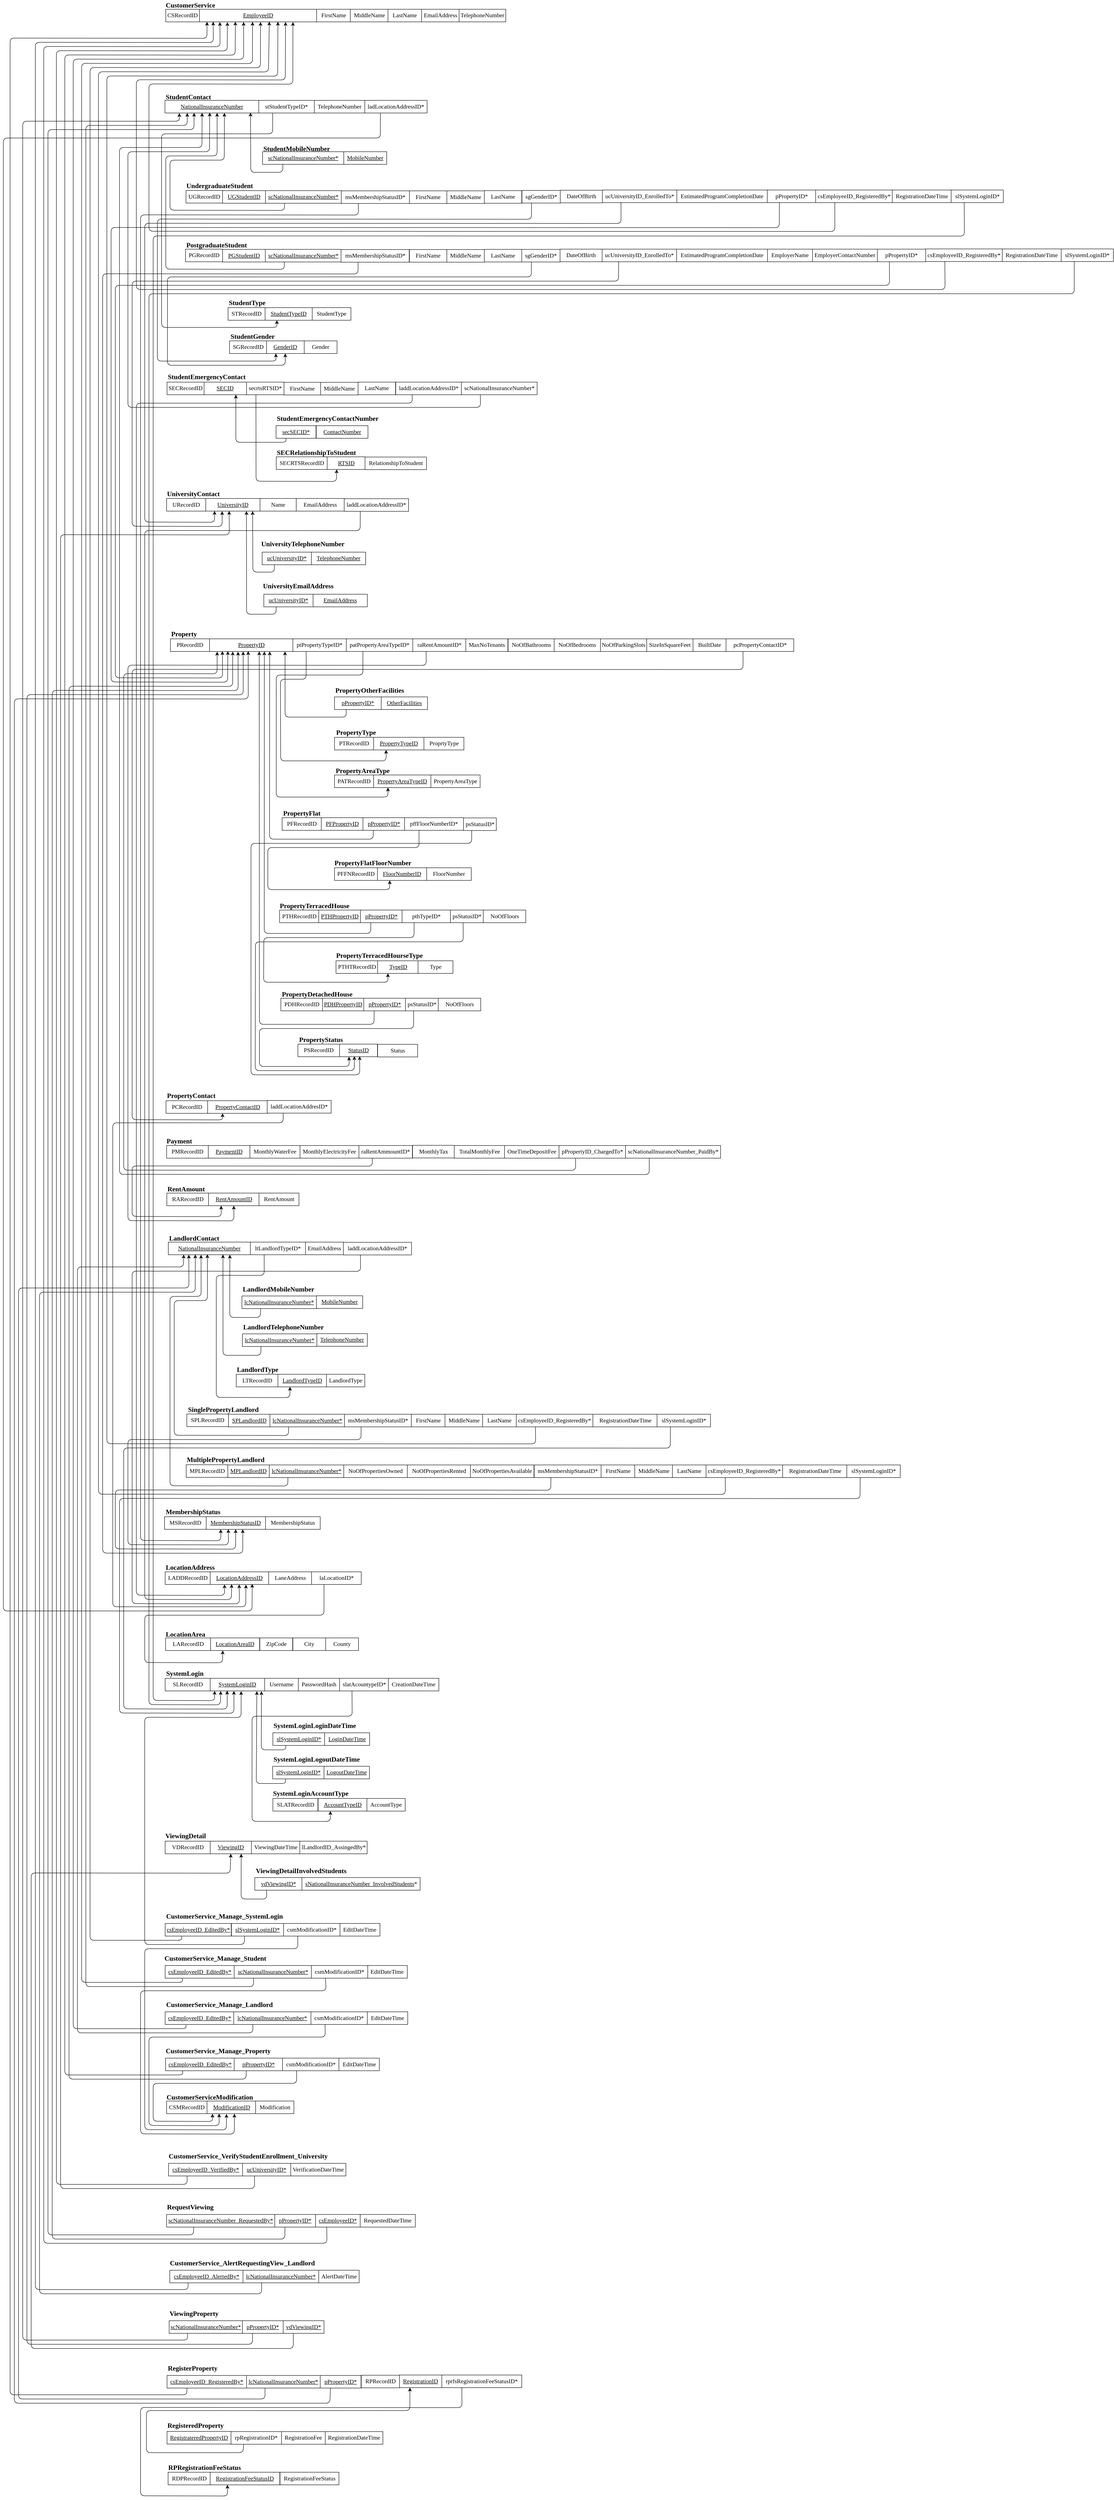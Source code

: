 <mxfile version="12.2.2" type="device" pages="1"><diagram id="bx-ZTYG9bVRK6xC262lA" name="Page-1"><mxGraphModel dx="-659" dy="7154" grid="1" gridSize="10" guides="1" tooltips="1" connect="1" arrows="1" fold="1" page="1" pageScale="1" pageWidth="2670" pageHeight="6000" math="0" shadow="0"><root><mxCell id="0"/><mxCell id="1" parent="0"/><mxCell id="yb7GhobQxQ8tGci65pCE-1" value="&lt;font style=&quot;font-size: 16px&quot; face=&quot;Times New Roman&quot;&gt;StudentContact&lt;/font&gt;" style="text;html=1;resizable=0;points=[];autosize=1;align=left;verticalAlign=top;spacingTop=-4;fontSize=16;fontStyle=1" parent="1" vertex="1"><mxGeometry x="3073.5" y="-5750.5" width="110" height="20" as="geometry"/></mxCell><mxCell id="yb7GhobQxQ8tGci65pCE-2" value="&lt;u&gt;NationalInsuranceNumber&lt;/u&gt;" style="rounded=0;whiteSpace=wrap;html=1;fontSize=14;fontFamily=Times New Roman;" parent="1" vertex="1"><mxGeometry x="3074" y="-5729.5" width="223" height="30" as="geometry"/></mxCell><mxCell id="yb7GhobQxQ8tGci65pCE-3" value="TelephoneNumber" style="rounded=0;whiteSpace=wrap;html=1;fontSize=14;fontFamily=Times New Roman;" parent="1" vertex="1"><mxGeometry x="3429" y="-5729.5" width="120" height="30" as="geometry"/></mxCell><mxCell id="yb7GhobQxQ8tGci65pCE-4" value="ladLocationAddressID*" style="rounded=0;whiteSpace=wrap;html=1;fontSize=14;fontFamily=Times New Roman;" parent="1" vertex="1"><mxGeometry x="3549" y="-5729.5" width="148" height="30" as="geometry"/></mxCell><mxCell id="yb7GhobQxQ8tGci65pCE-5" value="stStudentTypeID*" style="rounded=0;whiteSpace=wrap;html=1;fontSize=14;fontFamily=Times New Roman;" parent="1" vertex="1"><mxGeometry x="3297" y="-5729.5" width="132" height="30" as="geometry"/></mxCell><mxCell id="yb7GhobQxQ8tGci65pCE-6" value="&lt;font style=&quot;font-size: 16px&quot; face=&quot;Times New Roman&quot;&gt;LocationAddress&lt;/font&gt;" style="text;html=1;resizable=0;points=[];autosize=1;align=left;verticalAlign=top;spacingTop=-4;fontSize=16;fontStyle=1" parent="1" vertex="1"><mxGeometry x="3073.5" y="-2256" width="120" height="20" as="geometry"/></mxCell><mxCell id="yb7GhobQxQ8tGci65pCE-7" value="&lt;u&gt;LocationAddressID&lt;/u&gt;" style="rounded=0;whiteSpace=wrap;html=1;fontSize=14;fontFamily=Times New Roman;" parent="1" vertex="1"><mxGeometry x="3180.5" y="-2233" width="140" height="30" as="geometry"/></mxCell><mxCell id="yb7GhobQxQ8tGci65pCE-8" value="laLocationID*" style="rounded=0;whiteSpace=wrap;html=1;fontSize=14;fontFamily=Times New Roman;" parent="1" vertex="1"><mxGeometry x="3422.5" y="-2233" width="118" height="30" as="geometry"/></mxCell><mxCell id="yb7GhobQxQ8tGci65pCE-9" value="&lt;font style=&quot;font-size: 16px&quot; face=&quot;Times New Roman&quot;&gt;StudentEmergencyContact&lt;/font&gt;" style="text;html=1;resizable=0;points=[];autosize=1;align=left;verticalAlign=top;spacingTop=-4;fontSize=16;fontStyle=1" parent="1" vertex="1"><mxGeometry x="3078.5" y="-5085.5" width="190" height="20" as="geometry"/></mxCell><mxCell id="yb7GhobQxQ8tGci65pCE-10" value="&lt;u&gt;SECID&lt;/u&gt;" style="rounded=0;whiteSpace=wrap;html=1;fontSize=14;fontFamily=Times New Roman;" parent="1" vertex="1"><mxGeometry x="3166" y="-5060" width="102" height="30" as="geometry"/></mxCell><mxCell id="yb7GhobQxQ8tGci65pCE-11" value="FirstName" style="rounded=0;whiteSpace=wrap;html=1;fontSize=14;fontFamily=Times New Roman;" parent="1" vertex="1"><mxGeometry x="3356" y="-5059.5" width="89" height="30" as="geometry"/></mxCell><mxCell id="yb7GhobQxQ8tGci65pCE-12" value="MiddleName" style="rounded=0;whiteSpace=wrap;html=1;fontSize=14;fontFamily=Times New Roman;" parent="1" vertex="1"><mxGeometry x="3444" y="-5059.5" width="89" height="30" as="geometry"/></mxCell><mxCell id="yb7GhobQxQ8tGci65pCE-13" value="LastName" style="rounded=0;whiteSpace=wrap;html=1;fontSize=14;fontFamily=Times New Roman;" parent="1" vertex="1"><mxGeometry x="3533" y="-5060" width="89" height="30" as="geometry"/></mxCell><mxCell id="yb7GhobQxQ8tGci65pCE-14" value="scNationalInsuranceNumber*" style="rounded=0;whiteSpace=wrap;html=1;fontSize=14;fontFamily=Times New Roman;" parent="1" vertex="1"><mxGeometry x="3778.5" y="-5060" width="180" height="30" as="geometry"/></mxCell><mxCell id="yb7GhobQxQ8tGci65pCE-15" value="secrtsRTSID*" style="rounded=0;whiteSpace=wrap;html=1;fontSize=14;fontFamily=Times New Roman;" parent="1" vertex="1"><mxGeometry x="3268" y="-5060" width="89" height="30" as="geometry"/></mxCell><mxCell id="yb7GhobQxQ8tGci65pCE-16" value="laddLocationAddressID*" style="rounded=0;whiteSpace=wrap;html=1;fontSize=14;fontFamily=Times New Roman;" parent="1" vertex="1"><mxGeometry x="3622.5" y="-5060" width="156" height="30" as="geometry"/></mxCell><mxCell id="yb7GhobQxQ8tGci65pCE-17" value="LaneAddress" style="rounded=0;whiteSpace=wrap;html=1;fontSize=14;fontFamily=Times New Roman;" parent="1" vertex="1"><mxGeometry x="3320.5" y="-2233" width="102" height="30" as="geometry"/></mxCell><mxCell id="yb7GhobQxQ8tGci65pCE-18" value="&lt;u&gt;UniversityID&lt;/u&gt;" style="rounded=0;whiteSpace=wrap;html=1;fontSize=14;fontFamily=Times New Roman;" parent="1" vertex="1"><mxGeometry x="3171" y="-4783.5" width="129" height="30" as="geometry"/></mxCell><mxCell id="yb7GhobQxQ8tGci65pCE-19" value="&lt;font style=&quot;font-size: 16px&quot; face=&quot;Times New Roman&quot;&gt;UniversityContact&lt;/font&gt;" style="text;html=1;resizable=0;points=[];autosize=1;align=left;verticalAlign=top;spacingTop=-4;fontSize=16;fontStyle=1" parent="1" vertex="1"><mxGeometry x="3076.5" y="-4807.5" width="130" height="20" as="geometry"/></mxCell><mxCell id="yb7GhobQxQ8tGci65pCE-20" value="Name" style="rounded=0;whiteSpace=wrap;html=1;fontSize=14;fontFamily=Times New Roman;" parent="1" vertex="1"><mxGeometry x="3300" y="-4783.5" width="86" height="30" as="geometry"/></mxCell><mxCell id="yb7GhobQxQ8tGci65pCE-21" value="EmailAddress" style="rounded=0;whiteSpace=wrap;html=1;fontSize=14;fontFamily=Times New Roman;" parent="1" vertex="1"><mxGeometry x="3386" y="-4783.5" width="114" height="30" as="geometry"/></mxCell><mxCell id="yb7GhobQxQ8tGci65pCE-22" value="laddLocationAddressID*" style="rounded=0;whiteSpace=wrap;html=1;fontSize=14;fontFamily=Times New Roman;" parent="1" vertex="1"><mxGeometry x="3500" y="-4783" width="153" height="30" as="geometry"/></mxCell><mxCell id="yb7GhobQxQ8tGci65pCE-23" value="&lt;font style=&quot;font-size: 16px&quot; face=&quot;Times New Roman&quot;&gt;PropertyContact&lt;/font&gt;" style="text;html=1;resizable=0;points=[];autosize=1;align=left;verticalAlign=top;spacingTop=-4;fontSize=16;fontStyle=1" parent="1" vertex="1"><mxGeometry x="3076.5" y="-3377" width="120" height="20" as="geometry"/></mxCell><mxCell id="yb7GhobQxQ8tGci65pCE-24" value="&lt;u&gt;PropertyContactID&lt;/u&gt;" style="rounded=0;whiteSpace=wrap;html=1;fontSize=14;fontFamily=Times New Roman;" parent="1" vertex="1"><mxGeometry x="3175.5" y="-3352.5" width="142" height="30" as="geometry"/></mxCell><mxCell id="yb7GhobQxQ8tGci65pCE-25" value="laddLocationAddresID*" style="rounded=0;whiteSpace=wrap;html=1;fontSize=14;fontFamily=Times New Roman;" parent="1" vertex="1"><mxGeometry x="3317" y="-3353" width="152" height="30" as="geometry"/></mxCell><mxCell id="yb7GhobQxQ8tGci65pCE-26" value="&lt;font face=&quot;Times New Roman&quot;&gt;LandlordContact&lt;/font&gt;" style="text;html=1;resizable=0;points=[];autosize=1;align=left;verticalAlign=top;spacingTop=-4;fontSize=16;fontStyle=1" parent="1" vertex="1"><mxGeometry x="3081.5" y="-3038" width="120" height="20" as="geometry"/></mxCell><mxCell id="yb7GhobQxQ8tGci65pCE-27" value="&lt;u&gt;NationalInsuranceNumber&lt;/u&gt;" style="rounded=0;whiteSpace=wrap;html=1;fontSize=14;fontFamily=Times New Roman;" parent="1" vertex="1"><mxGeometry x="3082" y="-3016.5" width="195" height="30" as="geometry"/></mxCell><mxCell id="yb7GhobQxQ8tGci65pCE-28" value="EmailAddress" style="rounded=0;whiteSpace=wrap;html=1;fontSize=14;fontFamily=Times New Roman;" parent="1" vertex="1"><mxGeometry x="3408" y="-3016.5" width="90" height="30" as="geometry"/></mxCell><mxCell id="yb7GhobQxQ8tGci65pCE-29" value="laddLocationAddressID*" style="rounded=0;whiteSpace=wrap;html=1;fontSize=14;fontFamily=Times New Roman;" parent="1" vertex="1"><mxGeometry x="3498" y="-3016" width="162" height="30" as="geometry"/></mxCell><mxCell id="yb7GhobQxQ8tGci65pCE-30" value="ltLandlordTypeID*" style="rounded=0;whiteSpace=wrap;html=1;fontSize=14;fontFamily=Times New Roman;" parent="1" vertex="1"><mxGeometry x="3277" y="-3016.5" width="131" height="30" as="geometry"/></mxCell><mxCell id="yb7GhobQxQ8tGci65pCE-31" value="FirstName" style="rounded=0;whiteSpace=wrap;html=1;fontSize=14;fontFamily=Times New Roman;" parent="1" vertex="1"><mxGeometry x="3655" y="-5514.5" width="89" height="30" as="geometry"/></mxCell><mxCell id="yb7GhobQxQ8tGci65pCE-32" value="MiddleName" style="rounded=0;whiteSpace=wrap;html=1;fontSize=14;fontFamily=Times New Roman;" parent="1" vertex="1"><mxGeometry x="3744" y="-5514.5" width="89" height="30" as="geometry"/></mxCell><mxCell id="yb7GhobQxQ8tGci65pCE-33" value="LastName" style="rounded=0;whiteSpace=wrap;html=1;fontSize=14;fontFamily=Times New Roman;" parent="1" vertex="1"><mxGeometry x="3833" y="-5515" width="89" height="30" as="geometry"/></mxCell><mxCell id="yb7GhobQxQ8tGci65pCE-34" value="DateOfBirth" style="rounded=0;whiteSpace=wrap;html=1;fontSize=14;fontFamily=Times New Roman;" parent="1" vertex="1"><mxGeometry x="4013.5" y="-5516" width="100" height="30" as="geometry"/></mxCell><mxCell id="yb7GhobQxQ8tGci65pCE-35" value="EstimatedProgramCompletionDate" style="rounded=0;whiteSpace=wrap;html=1;fontSize=14;fontFamily=Times New Roman;" parent="1" vertex="1"><mxGeometry x="4289.5" y="-5516.5" width="216" height="30" as="geometry"/></mxCell><mxCell id="yb7GhobQxQ8tGci65pCE-36" value="msMembershipStatusID*" style="rounded=0;whiteSpace=wrap;html=1;fontSize=14;fontFamily=Times New Roman;" parent="1" vertex="1"><mxGeometry x="3492.5" y="-5375" width="162" height="30" as="geometry"/></mxCell><mxCell id="yb7GhobQxQ8tGci65pCE-37" value="ucUniversityID_EnrolledTo*" style="rounded=0;whiteSpace=wrap;html=1;fontSize=14;fontFamily=Times New Roman;" parent="1" vertex="1"><mxGeometry x="4113" y="-5376" width="177" height="30" as="geometry"/></mxCell><mxCell id="yb7GhobQxQ8tGci65pCE-38" value="csEmployeeID_RegisteredBy*" style="rounded=0;whiteSpace=wrap;html=1;fontSize=14;fontFamily=Times New Roman;" parent="1" vertex="1"><mxGeometry x="4620.5" y="-5516.5" width="182" height="30" as="geometry"/></mxCell><mxCell id="yb7GhobQxQ8tGci65pCE-39" value="RegistrationDateTime" style="rounded=0;whiteSpace=wrap;html=1;fontSize=14;fontFamily=Times New Roman;" parent="1" vertex="1"><mxGeometry x="4802.5" y="-5516.5" width="140" height="30" as="geometry"/></mxCell><mxCell id="yb7GhobQxQ8tGci65pCE-40" value="slSystemLoginID*" style="rounded=0;whiteSpace=wrap;html=1;fontSize=14;fontFamily=Times New Roman;" parent="1" vertex="1"><mxGeometry x="4942.5" y="-5516.5" width="124" height="30" as="geometry"/></mxCell><mxCell id="yb7GhobQxQ8tGci65pCE-41" value="sgGenderID*" style="rounded=0;whiteSpace=wrap;html=1;fontSize=14;fontFamily=Times New Roman;" parent="1" vertex="1"><mxGeometry x="3922.5" y="-5515.5" width="91" height="30" as="geometry"/></mxCell><mxCell id="yb7GhobQxQ8tGci65pCE-42" value="EmployerName" style="rounded=0;whiteSpace=wrap;html=1;fontSize=14;fontFamily=Times New Roman;" parent="1" vertex="1"><mxGeometry x="4506" y="-5376" width="107" height="30" as="geometry"/></mxCell><mxCell id="yb7GhobQxQ8tGci65pCE-43" value="EmployerContactNumber" style="rounded=0;whiteSpace=wrap;html=1;fontSize=14;fontFamily=Times New Roman;" parent="1" vertex="1"><mxGeometry x="4613" y="-5376" width="154" height="30" as="geometry"/></mxCell><mxCell id="yb7GhobQxQ8tGci65pCE-44" value="&lt;font style=&quot;font-size: 16px&quot; face=&quot;Times New Roman&quot;&gt;UndergraduateStudent&lt;/font&gt;" style="text;html=1;resizable=0;points=[];autosize=1;align=left;verticalAlign=top;spacingTop=-4;fontSize=16;fontStyle=1" parent="1" vertex="1"><mxGeometry x="3122.5" y="-5539.5" width="160" height="20" as="geometry"/></mxCell><mxCell id="yb7GhobQxQ8tGci65pCE-45" value="&lt;u&gt;UGStudentID&lt;/u&gt;" style="rounded=0;whiteSpace=wrap;html=1;fontSize=14;fontFamily=Times New Roman;" parent="1" vertex="1"><mxGeometry x="3211" y="-5515" width="102" height="30" as="geometry"/></mxCell><mxCell id="yb7GhobQxQ8tGci65pCE-46" value="&lt;span&gt;scNationalInsuranceNumber*&lt;/span&gt;" style="rounded=0;whiteSpace=wrap;html=1;fontSize=14;fontFamily=Times New Roman;fontStyle=4" parent="1" vertex="1"><mxGeometry x="3313" y="-5515" width="180" height="30" as="geometry"/></mxCell><mxCell id="yb7GhobQxQ8tGci65pCE-47" value="&lt;font style=&quot;font-size: 16px&quot; face=&quot;Times New Roman&quot;&gt;PostgraduateStudent&lt;/font&gt;" style="text;html=1;resizable=0;points=[];autosize=1;align=left;verticalAlign=top;spacingTop=-4;fontSize=16;fontStyle=1" parent="1" vertex="1"><mxGeometry x="3122.5" y="-5398.5" width="150" height="20" as="geometry"/></mxCell><mxCell id="yb7GhobQxQ8tGci65pCE-48" value="&lt;u&gt;PGStudentID&lt;/u&gt;" style="rounded=0;whiteSpace=wrap;html=1;fontSize=14;fontFamily=Times New Roman;" parent="1" vertex="1"><mxGeometry x="3210.5" y="-5375.5" width="102" height="30" as="geometry"/></mxCell><mxCell id="yb7GhobQxQ8tGci65pCE-49" value="&lt;span&gt;scNationalInsuranceNumber*&lt;/span&gt;" style="rounded=0;whiteSpace=wrap;html=1;fontSize=14;fontFamily=Times New Roman;fontStyle=4;" parent="1" vertex="1"><mxGeometry x="3312.5" y="-5375.5" width="180" height="30" as="geometry"/></mxCell><mxCell id="yb7GhobQxQ8tGci65pCE-50" value="FirstName" style="rounded=0;whiteSpace=wrap;html=1;fontSize=14;fontFamily=Times New Roman;" parent="1" vertex="1"><mxGeometry x="3655" y="-5375" width="89" height="30" as="geometry"/></mxCell><mxCell id="yb7GhobQxQ8tGci65pCE-51" value="MiddleName" style="rounded=0;whiteSpace=wrap;html=1;fontSize=14;fontFamily=Times New Roman;" parent="1" vertex="1"><mxGeometry x="3744" y="-5375" width="89" height="30" as="geometry"/></mxCell><mxCell id="yb7GhobQxQ8tGci65pCE-52" value="LastName" style="rounded=0;whiteSpace=wrap;html=1;fontSize=14;fontFamily=Times New Roman;" parent="1" vertex="1"><mxGeometry x="3833" y="-5375.5" width="89" height="30" as="geometry"/></mxCell><mxCell id="yb7GhobQxQ8tGci65pCE-53" value="DateOfBirth" style="rounded=0;whiteSpace=wrap;html=1;fontSize=14;fontFamily=Times New Roman;" parent="1" vertex="1"><mxGeometry x="4013" y="-5376" width="100" height="30" as="geometry"/></mxCell><mxCell id="yb7GhobQxQ8tGci65pCE-54" value="sgGenderID*" style="rounded=0;whiteSpace=wrap;html=1;fontSize=14;fontFamily=Times New Roman;" parent="1" vertex="1"><mxGeometry x="3922" y="-5375.5" width="91" height="30" as="geometry"/></mxCell><mxCell id="yb7GhobQxQ8tGci65pCE-55" value="msMembershipStatusID*" style="rounded=0;whiteSpace=wrap;html=1;fontSize=14;fontFamily=Times New Roman;" parent="1" vertex="1"><mxGeometry x="3493" y="-5514.5" width="162" height="30" as="geometry"/></mxCell><mxCell id="yb7GhobQxQ8tGci65pCE-56" value="ucUniversityID_EnrolledTo*" style="rounded=0;whiteSpace=wrap;html=1;fontSize=14;fontFamily=Times New Roman;" parent="1" vertex="1"><mxGeometry x="4113.5" y="-5516.5" width="177" height="30" as="geometry"/></mxCell><mxCell id="yb7GhobQxQ8tGci65pCE-57" value="EstimatedProgramCompletionDate" style="rounded=0;whiteSpace=wrap;html=1;fontSize=14;fontFamily=Times New Roman;" parent="1" vertex="1"><mxGeometry x="4290" y="-5376" width="216" height="30" as="geometry"/></mxCell><mxCell id="yb7GhobQxQ8tGci65pCE-58" value="csEmployeeID_RegisteredBy*" style="rounded=0;whiteSpace=wrap;html=1;fontSize=14;fontFamily=Times New Roman;" parent="1" vertex="1"><mxGeometry x="4882" y="-5376.5" width="182" height="30" as="geometry"/></mxCell><mxCell id="yb7GhobQxQ8tGci65pCE-59" value="RegistrationDateTime" style="rounded=0;whiteSpace=wrap;html=1;fontSize=14;fontFamily=Times New Roman;" parent="1" vertex="1"><mxGeometry x="5064" y="-5376.5" width="140" height="30" as="geometry"/></mxCell><mxCell id="yb7GhobQxQ8tGci65pCE-60" value="slSystemLoginID*" style="rounded=0;whiteSpace=wrap;html=1;fontSize=14;fontFamily=Times New Roman;" parent="1" vertex="1"><mxGeometry x="5204" y="-5376.5" width="124" height="30" as="geometry"/></mxCell><mxCell id="yb7GhobQxQ8tGci65pCE-61" value="&lt;font style=&quot;font-size: 16px&quot; face=&quot;Times New Roman&quot;&gt;Property&lt;/font&gt;" style="text;html=1;resizable=0;points=[];autosize=1;align=left;verticalAlign=top;spacingTop=-4;fontSize=16;fontStyle=1" parent="1" vertex="1"><mxGeometry x="3087" y="-4474.5" width="70" height="20" as="geometry"/></mxCell><mxCell id="yb7GhobQxQ8tGci65pCE-62" value="&lt;u&gt;PropertyID&lt;/u&gt;" style="rounded=0;whiteSpace=wrap;html=1;fontSize=14;fontFamily=Times New Roman;" parent="1" vertex="1"><mxGeometry x="3179.5" y="-4450" width="199" height="30" as="geometry"/></mxCell><mxCell id="yb7GhobQxQ8tGci65pCE-63" value="psStatusID*" style="rounded=0;whiteSpace=wrap;html=1;fontSize=14;fontFamily=Times New Roman;" parent="1" vertex="1"><mxGeometry x="3783.5" y="-4024.5" width="78" height="30" as="geometry"/></mxCell><mxCell id="yb7GhobQxQ8tGci65pCE-64" value="raRentAmountID*" style="rounded=0;whiteSpace=wrap;html=1;fontSize=14;fontFamily=Times New Roman;" parent="1" vertex="1"><mxGeometry x="3663" y="-4450" width="127" height="30" as="geometry"/></mxCell><mxCell id="yb7GhobQxQ8tGci65pCE-65" value="MaxNoTenants" style="rounded=0;whiteSpace=wrap;html=1;fontSize=14;fontFamily=Times New Roman;" parent="1" vertex="1"><mxGeometry x="3789" y="-4450" width="100" height="30" as="geometry"/></mxCell><mxCell id="yb7GhobQxQ8tGci65pCE-66" value="NoOfBathrooms" style="rounded=0;whiteSpace=wrap;html=1;fontSize=14;fontFamily=Times New Roman;" parent="1" vertex="1"><mxGeometry x="3889.5" y="-4450" width="110" height="30" as="geometry"/></mxCell><mxCell id="yb7GhobQxQ8tGci65pCE-67" value="NoOfBedrooms" style="rounded=0;whiteSpace=wrap;html=1;fontSize=14;fontFamily=Times New Roman;" parent="1" vertex="1"><mxGeometry x="3999" y="-4450" width="110" height="30" as="geometry"/></mxCell><mxCell id="yb7GhobQxQ8tGci65pCE-68" value="patPropertyAreaTypeID*" style="rounded=0;whiteSpace=wrap;html=1;fontSize=14;fontFamily=Times New Roman;" parent="1" vertex="1"><mxGeometry x="3505" y="-4450" width="158" height="30" as="geometry"/></mxCell><mxCell id="yb7GhobQxQ8tGci65pCE-69" value="NoOfParkingSlots" style="rounded=0;whiteSpace=wrap;html=1;fontSize=14;fontFamily=Times New Roman;" parent="1" vertex="1"><mxGeometry x="4109" y="-4450" width="110" height="30" as="geometry"/></mxCell><mxCell id="yb7GhobQxQ8tGci65pCE-71" value="SizeInSquareFeet" style="rounded=0;whiteSpace=wrap;html=1;fontSize=14;fontFamily=Times New Roman;" parent="1" vertex="1"><mxGeometry x="4219" y="-4450" width="110" height="30" as="geometry"/></mxCell><mxCell id="yb7GhobQxQ8tGci65pCE-72" value="ptPropertyTypeID*" style="rounded=0;whiteSpace=wrap;html=1;fontSize=14;fontFamily=Times New Roman;" parent="1" vertex="1"><mxGeometry x="3378" y="-4450" width="127" height="30" as="geometry"/></mxCell><mxCell id="yb7GhobQxQ8tGci65pCE-73" value="BuiltDate" style="rounded=0;whiteSpace=wrap;html=1;fontSize=14;fontFamily=Times New Roman;" parent="1" vertex="1"><mxGeometry x="4329" y="-4450" width="79" height="30" as="geometry"/></mxCell><mxCell id="yb7GhobQxQ8tGci65pCE-74" value="&lt;u&gt;PFPropertyID&lt;/u&gt;" style="rounded=0;whiteSpace=wrap;html=1;fontSize=14;fontFamily=Times New Roman;" parent="1" vertex="1"><mxGeometry x="3445.5" y="-4025" width="99" height="30" as="geometry"/></mxCell><mxCell id="yb7GhobQxQ8tGci65pCE-75" value="&lt;font style=&quot;font-size: 16px&quot; face=&quot;Times New Roman&quot;&gt;PropertyFlat&lt;/font&gt;" style="text;html=1;resizable=0;points=[];autosize=1;align=left;verticalAlign=top;spacingTop=-4;fontSize=16;fontStyle=1" parent="1" vertex="1"><mxGeometry x="3352.5" y="-4048" width="100" height="20" as="geometry"/></mxCell><mxCell id="yb7GhobQxQ8tGci65pCE-76" value="pffFloorNumberID*" style="rounded=0;whiteSpace=wrap;html=1;fontSize=14;fontFamily=Times New Roman;" parent="1" vertex="1"><mxGeometry x="3642.5" y="-4025" width="141" height="30" as="geometry"/></mxCell><mxCell id="yb7GhobQxQ8tGci65pCE-77" value="&lt;span&gt;pPropertyID*&lt;/span&gt;" style="rounded=0;whiteSpace=wrap;html=1;fontSize=14;fontFamily=Times New Roman;fontStyle=4" parent="1" vertex="1"><mxGeometry x="3544.5" y="-4025" width="99" height="30" as="geometry"/></mxCell><mxCell id="yb7GhobQxQ8tGci65pCE-78" value="&lt;u&gt;PTHPropertyID&lt;/u&gt;" style="rounded=0;whiteSpace=wrap;html=1;fontSize=14;fontFamily=Times New Roman;" parent="1" vertex="1"><mxGeometry x="3439.5" y="-3805.5" width="99" height="30" as="geometry"/></mxCell><mxCell id="yb7GhobQxQ8tGci65pCE-79" value="&lt;font style=&quot;font-size: 16px&quot; face=&quot;Times New Roman&quot;&gt;PropertyTerracedHouse&lt;/font&gt;" style="text;html=1;resizable=0;points=[];autosize=1;align=left;verticalAlign=top;spacingTop=-4;fontSize=16;fontStyle=1" parent="1" vertex="1"><mxGeometry x="3344.5" y="-3828.5" width="170" height="20" as="geometry"/></mxCell><mxCell id="yb7GhobQxQ8tGci65pCE-80" value="pthTypeID*" style="rounded=0;whiteSpace=wrap;html=1;fontSize=14;fontFamily=Times New Roman;" parent="1" vertex="1"><mxGeometry x="3637.5" y="-3805.5" width="115" height="30" as="geometry"/></mxCell><mxCell id="yb7GhobQxQ8tGci65pCE-81" value="&lt;span&gt;pPropertyID*&lt;/span&gt;" style="rounded=0;whiteSpace=wrap;html=1;fontSize=14;fontFamily=Times New Roman;fontStyle=4" parent="1" vertex="1"><mxGeometry x="3538.5" y="-3805.5" width="99" height="30" as="geometry"/></mxCell><mxCell id="yb7GhobQxQ8tGci65pCE-82" value="&lt;u&gt;PDHPropertyID&lt;/u&gt;" style="rounded=0;whiteSpace=wrap;html=1;fontSize=14;fontFamily=Times New Roman;" parent="1" vertex="1"><mxGeometry x="3447.5" y="-3596" width="99" height="30" as="geometry"/></mxCell><mxCell id="yb7GhobQxQ8tGci65pCE-83" value="&lt;font style=&quot;font-size: 16px&quot; face=&quot;Times New Roman&quot;&gt;PropertyDetachedHouse&lt;/font&gt;" style="text;html=1;resizable=0;points=[];autosize=1;align=left;verticalAlign=top;spacingTop=-4;fontSize=16;fontStyle=1" parent="1" vertex="1"><mxGeometry x="3350" y="-3618.5" width="170" height="20" as="geometry"/></mxCell><mxCell id="yb7GhobQxQ8tGci65pCE-84" value="&lt;span&gt;pPropertyID*&lt;/span&gt;" style="rounded=0;whiteSpace=wrap;html=1;fontSize=14;fontFamily=Times New Roman;fontStyle=4" parent="1" vertex="1"><mxGeometry x="3546.5" y="-3596" width="99" height="30" as="geometry"/></mxCell><mxCell id="yb7GhobQxQ8tGci65pCE-85" value="psStatusID*" style="rounded=0;whiteSpace=wrap;html=1;fontSize=14;fontFamily=Times New Roman;" parent="1" vertex="1"><mxGeometry x="3752.5" y="-3805.5" width="78" height="30" as="geometry"/></mxCell><mxCell id="yb7GhobQxQ8tGci65pCE-86" value="NoOfFloors" style="rounded=0;whiteSpace=wrap;html=1;fontSize=14;fontFamily=Times New Roman;" parent="1" vertex="1"><mxGeometry x="3830.5" y="-3805.5" width="101" height="30" as="geometry"/></mxCell><mxCell id="yb7GhobQxQ8tGci65pCE-87" value="psStatusID*" style="rounded=0;whiteSpace=wrap;html=1;fontSize=14;fontFamily=Times New Roman;" parent="1" vertex="1"><mxGeometry x="3645.5" y="-3596" width="78" height="30" as="geometry"/></mxCell><mxCell id="yb7GhobQxQ8tGci65pCE-88" value="NoOfFloors" style="rounded=0;whiteSpace=wrap;html=1;fontSize=14;fontFamily=Times New Roman;" parent="1" vertex="1"><mxGeometry x="3723.5" y="-3596" width="101" height="30" as="geometry"/></mxCell><mxCell id="yb7GhobQxQ8tGci65pCE-89" value="&lt;span&gt;csEmployeeID_RegisteredBy*&lt;br&gt;&lt;/span&gt;" style="rounded=0;whiteSpace=wrap;html=1;fontSize=14;fontFamily=Times New Roman;fontStyle=4" parent="1" vertex="1"><mxGeometry x="3079" y="-323.5" width="189" height="30" as="geometry"/></mxCell><mxCell id="yb7GhobQxQ8tGci65pCE-90" value="lcNationalInsuranceNumber*" style="rounded=0;whiteSpace=wrap;html=1;fontSize=14;fontFamily=Times New Roman;fontStyle=4" parent="1" vertex="1"><mxGeometry x="3268" y="-323.5" width="175" height="30" as="geometry"/></mxCell><mxCell id="yb7GhobQxQ8tGci65pCE-91" value="pPropertyID*" style="rounded=0;whiteSpace=wrap;html=1;fontSize=14;fontFamily=Times New Roman;fontStyle=4" parent="1" vertex="1"><mxGeometry x="3443" y="-323.5" width="97" height="30" as="geometry"/></mxCell><mxCell id="yb7GhobQxQ8tGci65pCE-92" value="&lt;font face=&quot;Times New Roman&quot;&gt;RegisterProperty&lt;/font&gt;" style="text;html=1;resizable=0;points=[];autosize=1;align=left;verticalAlign=top;spacingTop=-4;fontSize=16;fontStyle=1" parent="1" vertex="1"><mxGeometry x="3079" y="-353.5" width="120" height="20" as="geometry"/></mxCell><mxCell id="yb7GhobQxQ8tGci65pCE-93" value="&lt;u&gt;RegistrationID&lt;/u&gt;" style="rounded=0;whiteSpace=wrap;html=1;fontSize=14;fontFamily=Times New Roman;fontStyle=0" parent="1" vertex="1"><mxGeometry x="3631" y="-324.5" width="101" height="30" as="geometry"/></mxCell><mxCell id="yb7GhobQxQ8tGci65pCE-94" value="RegistrationFee" style="rounded=0;whiteSpace=wrap;html=1;fontSize=14;fontFamily=Times New Roman;fontStyle=0" parent="1" vertex="1"><mxGeometry x="3351" y="-190" width="104" height="30" as="geometry"/></mxCell><mxCell id="yb7GhobQxQ8tGci65pCE-95" value="rprfsRegistrationFeeStatusID*" style="rounded=0;whiteSpace=wrap;html=1;fontSize=14;fontFamily=Times New Roman;fontStyle=0" parent="1" vertex="1"><mxGeometry x="3732" y="-324.5" width="190" height="30" as="geometry"/></mxCell><mxCell id="yb7GhobQxQ8tGci65pCE-96" value="RPRecordID" style="rounded=0;whiteSpace=wrap;html=1;fontSize=14;fontFamily=Times New Roman;fontStyle=0" parent="1" vertex="1"><mxGeometry x="3540.5" y="-324" width="91" height="30" as="geometry"/></mxCell><mxCell id="yb7GhobQxQ8tGci65pCE-97" value="&lt;font face=&quot;Times New Roman&quot;&gt;RegisteredProperty&lt;/font&gt;" style="text;html=1;resizable=0;points=[];autosize=1;align=left;verticalAlign=top;spacingTop=-4;fontSize=16;fontStyle=1" parent="1" vertex="1"><mxGeometry x="3078" y="-217.5" width="140" height="20" as="geometry"/></mxCell><mxCell id="yb7GhobQxQ8tGci65pCE-98" value="&lt;u&gt;RegistrateredPropertyID&lt;/u&gt;" style="rounded=0;whiteSpace=wrap;html=1;fontSize=14;fontFamily=Times New Roman;fontStyle=0" parent="1" vertex="1"><mxGeometry x="3079" y="-190.5" width="152" height="30" as="geometry"/></mxCell><mxCell id="yb7GhobQxQ8tGci65pCE-99" value="RegistrationDateTime" style="rounded=0;whiteSpace=wrap;html=1;fontSize=14;fontFamily=Times New Roman;fontStyle=0" parent="1" vertex="1"><mxGeometry x="3455" y="-190" width="137" height="30" as="geometry"/></mxCell><mxCell id="yb7GhobQxQ8tGci65pCE-100" value="pcPropertyContactID*" style="rounded=0;whiteSpace=wrap;html=1;fontSize=14;fontFamily=Times New Roman;" parent="1" vertex="1"><mxGeometry x="4407.5" y="-4450" width="161" height="30" as="geometry"/></mxCell><mxCell id="yb7GhobQxQ8tGci65pCE-103" value="FirstName" style="rounded=0;whiteSpace=wrap;html=1;fontSize=14;fontFamily=Times New Roman;" parent="1" vertex="1"><mxGeometry x="3659.5" y="-2607.5" width="80" height="30" as="geometry"/></mxCell><mxCell id="yb7GhobQxQ8tGci65pCE-104" value="MiddleName" style="rounded=0;whiteSpace=wrap;html=1;fontSize=14;fontFamily=Times New Roman;" parent="1" vertex="1"><mxGeometry x="3739.5" y="-2607.5" width="90" height="30" as="geometry"/></mxCell><mxCell id="yb7GhobQxQ8tGci65pCE-105" value="LastName" style="rounded=0;whiteSpace=wrap;html=1;fontSize=14;fontFamily=Times New Roman;" parent="1" vertex="1"><mxGeometry x="3829" y="-2607.5" width="80" height="30" as="geometry"/></mxCell><mxCell id="yb7GhobQxQ8tGci65pCE-106" value="msMembershipStatusID*" style="rounded=0;whiteSpace=wrap;html=1;fontSize=14;fontFamily=Times New Roman;" parent="1" vertex="1"><mxGeometry x="3500.5" y="-2607.5" width="159" height="30" as="geometry"/></mxCell><mxCell id="yb7GhobQxQ8tGci65pCE-107" value="csEmployeeID_RegisteredBy*" style="rounded=0;whiteSpace=wrap;html=1;fontSize=14;fontFamily=Times New Roman;" parent="1" vertex="1"><mxGeometry x="3909" y="-2607.5" width="182" height="30" as="geometry"/></mxCell><mxCell id="yb7GhobQxQ8tGci65pCE-108" value="RegistrationDateTime" style="rounded=0;whiteSpace=wrap;html=1;fontSize=14;fontFamily=Times New Roman;" parent="1" vertex="1"><mxGeometry x="4091" y="-2607.5" width="155" height="30" as="geometry"/></mxCell><mxCell id="yb7GhobQxQ8tGci65pCE-109" value="slSystemLoginID*" style="rounded=0;whiteSpace=wrap;html=1;fontSize=14;fontFamily=Times New Roman;" parent="1" vertex="1"><mxGeometry x="4243.5" y="-2607.5" width="127" height="30" as="geometry"/></mxCell><mxCell id="yb7GhobQxQ8tGci65pCE-110" value="&lt;font face=&quot;Times New Roman&quot;&gt;SinglePropertyLandlord&lt;/font&gt;" style="text;html=1;resizable=0;points=[];autosize=1;align=left;verticalAlign=top;spacingTop=-4;fontSize=16;fontStyle=1" parent="1" vertex="1"><mxGeometry x="3127" y="-2631.5" width="170" height="20" as="geometry"/></mxCell><mxCell id="yb7GhobQxQ8tGci65pCE-111" value="&lt;font face=&quot;Times New Roman&quot;&gt;MultiplePropertyLandlord&lt;/font&gt;" style="text;html=1;resizable=0;points=[];autosize=1;align=left;verticalAlign=top;spacingTop=-4;fontSize=16;fontStyle=1" parent="1" vertex="1"><mxGeometry x="3124" y="-2512" width="180" height="20" as="geometry"/></mxCell><mxCell id="yb7GhobQxQ8tGci65pCE-112" value="NoOfPropertiesOwned" style="rounded=0;whiteSpace=wrap;html=1;fontSize=14;fontFamily=Times New Roman;" parent="1" vertex="1"><mxGeometry x="3499" y="-2487" width="151" height="30" as="geometry"/></mxCell><mxCell id="yb7GhobQxQ8tGci65pCE-113" value="NoOfPropertiesRented" style="rounded=0;whiteSpace=wrap;html=1;fontSize=14;fontFamily=Times New Roman;" parent="1" vertex="1"><mxGeometry x="3650" y="-2487" width="151" height="30" as="geometry"/></mxCell><mxCell id="yb7GhobQxQ8tGci65pCE-114" value="NoOfPropertiesAvailable" style="rounded=0;whiteSpace=wrap;html=1;fontSize=14;fontFamily=Times New Roman;" parent="1" vertex="1"><mxGeometry x="3800" y="-2487" width="151" height="30" as="geometry"/></mxCell><mxCell id="yb7GhobQxQ8tGci65pCE-115" value="&lt;u&gt;SPLandlordID&lt;/u&gt;" style="rounded=0;whiteSpace=wrap;html=1;fontSize=14;fontFamily=Times New Roman;" parent="1" vertex="1"><mxGeometry x="3224.5" y="-2607.5" width="99" height="30" as="geometry"/></mxCell><mxCell id="yb7GhobQxQ8tGci65pCE-116" value="&lt;span&gt;lcNationalInsuranceNumber*&lt;/span&gt;" style="rounded=0;whiteSpace=wrap;html=1;fontSize=14;fontFamily=Times New Roman;fontStyle=4" parent="1" vertex="1"><mxGeometry x="3323.5" y="-2607.5" width="177" height="30" as="geometry"/></mxCell><mxCell id="yb7GhobQxQ8tGci65pCE-117" value="&lt;u&gt;MPLandlordID&lt;/u&gt;" style="rounded=0;whiteSpace=wrap;html=1;fontSize=14;fontFamily=Times New Roman;" parent="1" vertex="1"><mxGeometry x="3223" y="-2487" width="99" height="30" as="geometry"/></mxCell><mxCell id="yb7GhobQxQ8tGci65pCE-118" value="&lt;span&gt;lcNationalInsuranceNumber*&lt;/span&gt;" style="rounded=0;whiteSpace=wrap;html=1;fontSize=14;fontFamily=Times New Roman;fontStyle=4" parent="1" vertex="1"><mxGeometry x="3322" y="-2487" width="177" height="30" as="geometry"/></mxCell><mxCell id="yb7GhobQxQ8tGci65pCE-119" value="FirstName" style="rounded=0;whiteSpace=wrap;html=1;fontSize=14;fontFamily=Times New Roman;" parent="1" vertex="1"><mxGeometry x="4110.5" y="-2487" width="80" height="30" as="geometry"/></mxCell><mxCell id="yb7GhobQxQ8tGci65pCE-120" value="MiddleName" style="rounded=0;whiteSpace=wrap;html=1;fontSize=14;fontFamily=Times New Roman;" parent="1" vertex="1"><mxGeometry x="4190.5" y="-2487" width="90" height="30" as="geometry"/></mxCell><mxCell id="yb7GhobQxQ8tGci65pCE-121" value="LastName" style="rounded=0;whiteSpace=wrap;html=1;fontSize=14;fontFamily=Times New Roman;" parent="1" vertex="1"><mxGeometry x="4280" y="-2487" width="80" height="30" as="geometry"/></mxCell><mxCell id="yb7GhobQxQ8tGci65pCE-122" value="msMembershipStatusID*" style="rounded=0;whiteSpace=wrap;html=1;fontSize=14;fontFamily=Times New Roman;" parent="1" vertex="1"><mxGeometry x="3951.5" y="-2487" width="159" height="30" as="geometry"/></mxCell><mxCell id="yb7GhobQxQ8tGci65pCE-123" value="csEmployeeID_RegisteredBy*" style="rounded=0;whiteSpace=wrap;html=1;fontSize=14;fontFamily=Times New Roman;" parent="1" vertex="1"><mxGeometry x="4360" y="-2487" width="182" height="30" as="geometry"/></mxCell><mxCell id="yb7GhobQxQ8tGci65pCE-124" value="RegistrationDateTime" style="rounded=0;whiteSpace=wrap;html=1;fontSize=14;fontFamily=Times New Roman;" parent="1" vertex="1"><mxGeometry x="4542" y="-2487" width="155" height="30" as="geometry"/></mxCell><mxCell id="yb7GhobQxQ8tGci65pCE-125" value="slSystemLoginID*" style="rounded=0;whiteSpace=wrap;html=1;fontSize=14;fontFamily=Times New Roman;" parent="1" vertex="1"><mxGeometry x="4694.5" y="-2487" width="127" height="30" as="geometry"/></mxCell><mxCell id="yb7GhobQxQ8tGci65pCE-308" value="&lt;font style=&quot;font-size: 16px&quot; face=&quot;Times New Roman&quot;&gt;StudentType&lt;/font&gt;" style="text;html=1;resizable=0;points=[];autosize=1;align=left;verticalAlign=top;spacingTop=-4;fontSize=16;fontStyle=1" parent="1" vertex="1"><mxGeometry x="3224" y="-5261.5" width="100" height="20" as="geometry"/></mxCell><mxCell id="yb7GhobQxQ8tGci65pCE-309" value="&lt;u&gt;StudentTypeID&lt;/u&gt;" style="rounded=0;whiteSpace=wrap;html=1;fontSize=14;fontFamily=Times New Roman;" parent="1" vertex="1"><mxGeometry x="3312" y="-5237" width="112" height="30" as="geometry"/></mxCell><mxCell id="yb7GhobQxQ8tGci65pCE-310" value="StudentType" style="rounded=0;whiteSpace=wrap;html=1;fontSize=14;fontFamily=Times New Roman;" parent="1" vertex="1"><mxGeometry x="3424" y="-5237" width="92" height="30" as="geometry"/></mxCell><mxCell id="yb7GhobQxQ8tGci65pCE-311" value="&lt;font face=&quot;Times New Roman&quot;&gt;StudentGender&lt;/font&gt;" style="text;html=1;resizable=0;points=[];autosize=1;align=left;verticalAlign=top;spacingTop=-4;fontSize=16;fontStyle=1" parent="1" vertex="1"><mxGeometry x="3227.5" y="-5181.5" width="110" height="20" as="geometry"/></mxCell><mxCell id="yb7GhobQxQ8tGci65pCE-312" value="&lt;u&gt;GenderID&lt;/u&gt;" style="rounded=0;whiteSpace=wrap;html=1;fontSize=14;fontFamily=Times New Roman;" parent="1" vertex="1"><mxGeometry x="3315" y="-5158" width="90" height="30" as="geometry"/></mxCell><mxCell id="yb7GhobQxQ8tGci65pCE-313" value="Gender" style="rounded=0;whiteSpace=wrap;html=1;fontSize=14;fontFamily=Times New Roman;" parent="1" vertex="1"><mxGeometry x="3405" y="-5158" width="78" height="30" as="geometry"/></mxCell><mxCell id="yb7GhobQxQ8tGci65pCE-314" value="&lt;font face=&quot;Times New Roman&quot;&gt;SECRelationshipToStudent&lt;/font&gt;" style="text;html=1;resizable=0;points=[];autosize=1;align=left;verticalAlign=top;spacingTop=-4;fontSize=16;fontStyle=1" parent="1" vertex="1"><mxGeometry x="3337.5" y="-4905.5" width="190" height="20" as="geometry"/></mxCell><mxCell id="yb7GhobQxQ8tGci65pCE-315" value="&lt;u&gt;RTSID&lt;/u&gt;" style="rounded=0;whiteSpace=wrap;html=1;fontSize=14;fontFamily=Times New Roman;" parent="1" vertex="1"><mxGeometry x="3459.5" y="-4882.5" width="90" height="30" as="geometry"/></mxCell><mxCell id="yb7GhobQxQ8tGci65pCE-316" value="RelationshipToStudent" style="rounded=0;whiteSpace=wrap;html=1;fontSize=14;fontFamily=Times New Roman;" parent="1" vertex="1"><mxGeometry x="3549.5" y="-4882" width="146" height="30" as="geometry"/></mxCell><mxCell id="yb7GhobQxQ8tGci65pCE-318" value="&lt;font face=&quot;Times New Roman&quot;&gt;PropertyType&lt;/font&gt;" style="text;html=1;resizable=0;points=[];autosize=1;align=left;verticalAlign=top;spacingTop=-4;fontSize=16;fontStyle=1" parent="1" vertex="1"><mxGeometry x="3478.5" y="-4240" width="100" height="20" as="geometry"/></mxCell><mxCell id="yb7GhobQxQ8tGci65pCE-319" value="&lt;u&gt;PropertyTypeID&lt;/u&gt;" style="rounded=0;whiteSpace=wrap;html=1;fontSize=14;fontFamily=Times New Roman;" parent="1" vertex="1"><mxGeometry x="3569.5" y="-4216" width="120" height="30" as="geometry"/></mxCell><mxCell id="yb7GhobQxQ8tGci65pCE-320" value="ProprtyType" style="rounded=0;whiteSpace=wrap;html=1;fontSize=14;fontFamily=Times New Roman;" parent="1" vertex="1"><mxGeometry x="3689.5" y="-4216" width="95" height="30" as="geometry"/></mxCell><mxCell id="yb7GhobQxQ8tGci65pCE-321" value="&lt;font face=&quot;Times New Roman&quot;&gt;PropertyStatus&lt;/font&gt;" style="text;html=1;resizable=0;points=[];autosize=1;align=left;verticalAlign=top;spacingTop=-4;fontSize=16;fontStyle=1" parent="1" vertex="1"><mxGeometry x="3391" y="-3510" width="110" height="20" as="geometry"/></mxCell><mxCell id="yb7GhobQxQ8tGci65pCE-322" value="&lt;u&gt;StatusID&lt;/u&gt;" style="rounded=0;whiteSpace=wrap;html=1;fontSize=14;fontFamily=Times New Roman;" parent="1" vertex="1"><mxGeometry x="3489" y="-3487" width="90" height="30" as="geometry"/></mxCell><mxCell id="yb7GhobQxQ8tGci65pCE-323" value="Status" style="rounded=0;whiteSpace=wrap;html=1;fontSize=14;fontFamily=Times New Roman;" parent="1" vertex="1"><mxGeometry x="3579.5" y="-3486.5" width="95" height="30" as="geometry"/></mxCell><mxCell id="yb7GhobQxQ8tGci65pCE-324" value="&lt;font face=&quot;Times New Roman&quot;&gt;PropertyAreaType&lt;/font&gt;" style="text;html=1;resizable=0;points=[];autosize=1;align=left;verticalAlign=top;spacingTop=-4;fontSize=16;fontStyle=1" parent="1" vertex="1"><mxGeometry x="3478" y="-4149.5" width="130" height="20" as="geometry"/></mxCell><mxCell id="yb7GhobQxQ8tGci65pCE-325" value="&lt;u&gt;PropertyAreaTypeID&lt;/u&gt;" style="rounded=0;whiteSpace=wrap;html=1;fontSize=14;fontFamily=Times New Roman;" parent="1" vertex="1"><mxGeometry x="3570" y="-4126.5" width="136" height="30" as="geometry"/></mxCell><mxCell id="yb7GhobQxQ8tGci65pCE-326" value="PropertyAreaType" style="rounded=0;whiteSpace=wrap;html=1;fontSize=14;fontFamily=Times New Roman;" parent="1" vertex="1"><mxGeometry x="3706" y="-4126.5" width="117" height="30" as="geometry"/></mxCell><mxCell id="yb7GhobQxQ8tGci65pCE-331" value="&lt;font face=&quot;Times New Roman&quot;&gt;PropertyTerracedHourseType&lt;/font&gt;" style="text;html=1;resizable=0;points=[];autosize=1;align=left;verticalAlign=top;spacingTop=-4;fontSize=16;fontStyle=1" parent="1" vertex="1"><mxGeometry x="3478.5" y="-3710" width="200" height="20" as="geometry"/></mxCell><mxCell id="yb7GhobQxQ8tGci65pCE-332" value="&lt;u&gt;TypeID&lt;/u&gt;" style="rounded=0;whiteSpace=wrap;html=1;fontSize=14;fontFamily=Times New Roman;" parent="1" vertex="1"><mxGeometry x="3579.5" y="-3685" width="97" height="30" as="geometry"/></mxCell><mxCell id="yb7GhobQxQ8tGci65pCE-333" value="Type" style="rounded=0;whiteSpace=wrap;html=1;fontSize=14;fontFamily=Times New Roman;" parent="1" vertex="1"><mxGeometry x="3675.5" y="-3685" width="83" height="30" as="geometry"/></mxCell><mxCell id="yb7GhobQxQ8tGci65pCE-339" value="&lt;font face=&quot;Times New Roman&quot;&gt;PropertyFlatFloorNumber&lt;/font&gt;" style="text;html=1;resizable=0;points=[];autosize=1;align=left;verticalAlign=top;spacingTop=-4;fontSize=16;fontStyle=1" parent="1" vertex="1"><mxGeometry x="3475" y="-3930" width="180" height="20" as="geometry"/></mxCell><mxCell id="yb7GhobQxQ8tGci65pCE-340" value="&lt;u&gt;FloorNumberID&lt;/u&gt;" style="rounded=0;whiteSpace=wrap;html=1;fontSize=14;fontFamily=Times New Roman;" parent="1" vertex="1"><mxGeometry x="3579" y="-3906" width="117" height="30" as="geometry"/></mxCell><mxCell id="yb7GhobQxQ8tGci65pCE-341" value="FloorNumber" style="rounded=0;whiteSpace=wrap;html=1;fontSize=14;fontFamily=Times New Roman;" parent="1" vertex="1"><mxGeometry x="3696" y="-3906" width="106" height="30" as="geometry"/></mxCell><mxCell id="yb7GhobQxQ8tGci65pCE-343" value="&lt;font face=&quot;Times New Roman&quot;&gt;MembershipStatus&lt;/font&gt;" style="text;html=1;resizable=0;points=[];autosize=1;align=left;verticalAlign=top;spacingTop=-4;fontSize=16;fontStyle=1" parent="1" vertex="1"><mxGeometry x="3073.5" y="-2388" width="140" height="20" as="geometry"/></mxCell><mxCell id="yb7GhobQxQ8tGci65pCE-344" value="&lt;u&gt;MembershipStatusID&lt;/u&gt;" style="rounded=0;whiteSpace=wrap;html=1;fontSize=14;fontFamily=Times New Roman;" parent="1" vertex="1"><mxGeometry x="3171" y="-2364" width="142" height="30" as="geometry"/></mxCell><mxCell id="yb7GhobQxQ8tGci65pCE-345" value="MembershipStatus" style="rounded=0;whiteSpace=wrap;html=1;fontSize=14;fontFamily=Times New Roman;" parent="1" vertex="1"><mxGeometry x="3313" y="-2364" width="130" height="30" as="geometry"/></mxCell><mxCell id="yb7GhobQxQ8tGci65pCE-346" value="&lt;font face=&quot;Times New Roman&quot;&gt;LandlordType&lt;/font&gt;" style="text;html=1;resizable=0;points=[];autosize=1;align=left;verticalAlign=top;spacingTop=-4;fontSize=16;fontStyle=1" parent="1" vertex="1"><mxGeometry x="3242.5" y="-2726.5" width="110" height="20" as="geometry"/></mxCell><mxCell id="yb7GhobQxQ8tGci65pCE-347" value="&lt;u&gt;LandlordTypeID&lt;/u&gt;" style="rounded=0;whiteSpace=wrap;html=1;fontSize=14;fontFamily=Times New Roman;" parent="1" vertex="1"><mxGeometry x="3342" y="-2702.5" width="117" height="30" as="geometry"/></mxCell><mxCell id="yb7GhobQxQ8tGci65pCE-348" value="LandlordType" style="rounded=0;whiteSpace=wrap;html=1;fontSize=14;fontFamily=Times New Roman;" parent="1" vertex="1"><mxGeometry x="3458" y="-2702.5" width="91" height="30" as="geometry"/></mxCell><mxCell id="yb7GhobQxQ8tGci65pCE-352" value="&lt;font face=&quot;Times New Roman&quot;&gt;SystemLoginAccountType&lt;/font&gt;" style="text;html=1;resizable=0;points=[];autosize=1;align=left;verticalAlign=top;spacingTop=-4;fontSize=16;fontStyle=1" parent="1" vertex="1"><mxGeometry x="3329" y="-1719.5" width="190" height="20" as="geometry"/></mxCell><mxCell id="yb7GhobQxQ8tGci65pCE-353" value="&lt;u&gt;AccountTypeID&lt;/u&gt;" style="rounded=0;whiteSpace=wrap;html=1;fontSize=14;fontFamily=Times New Roman;" parent="1" vertex="1"><mxGeometry x="3438" y="-1694.5" width="117" height="30" as="geometry"/></mxCell><mxCell id="yb7GhobQxQ8tGci65pCE-354" value="AccountType" style="rounded=0;whiteSpace=wrap;html=1;fontSize=14;fontFamily=Times New Roman;" parent="1" vertex="1"><mxGeometry x="3554" y="-1694.5" width="91" height="30" as="geometry"/></mxCell><mxCell id="yb7GhobQxQ8tGci65pCE-355" value="&lt;u&gt;SystemLoginID&lt;/u&gt;" style="rounded=0;whiteSpace=wrap;html=1;fontSize=14;fontFamily=Times New Roman;" parent="1" vertex="1"><mxGeometry x="3181" y="-1980" width="130" height="30" as="geometry"/></mxCell><mxCell id="yb7GhobQxQ8tGci65pCE-356" value="&lt;font face=&quot;Times New Roman&quot;&gt;SystemLogin&lt;/font&gt;" style="text;html=1;resizable=0;points=[];autosize=1;align=left;verticalAlign=top;spacingTop=-4;fontSize=16;fontStyle=1" parent="1" vertex="1"><mxGeometry x="3075" y="-2004" width="100" height="20" as="geometry"/></mxCell><mxCell id="yb7GhobQxQ8tGci65pCE-357" value="Username" style="rounded=0;whiteSpace=wrap;html=1;fontSize=14;fontFamily=Times New Roman;" parent="1" vertex="1"><mxGeometry x="3311" y="-1980" width="80" height="30" as="geometry"/></mxCell><mxCell id="yb7GhobQxQ8tGci65pCE-358" value="PasswordHash" style="rounded=0;whiteSpace=wrap;html=1;fontSize=14;fontFamily=Times New Roman;" parent="1" vertex="1"><mxGeometry x="3391" y="-1980" width="98" height="30" as="geometry"/></mxCell><mxCell id="yb7GhobQxQ8tGci65pCE-359" value="slatAcountypeID*" style="rounded=0;whiteSpace=wrap;html=1;fontSize=14;fontFamily=Times New Roman;" parent="1" vertex="1"><mxGeometry x="3489" y="-1980" width="118" height="30" as="geometry"/></mxCell><mxCell id="yb7GhobQxQ8tGci65pCE-360" value="&lt;span&gt;CreationDateTime&lt;/span&gt;" style="rounded=0;whiteSpace=wrap;html=1;fontSize=14;fontFamily=Times New Roman;fontStyle=0" parent="1" vertex="1"><mxGeometry x="3605" y="-1980" width="120" height="30" as="geometry"/></mxCell><mxCell id="yb7GhobQxQ8tGci65pCE-361" value="&lt;font face=&quot;Times New Roman&quot;&gt;CustomerService_Manage_Student&lt;/font&gt;" style="text;html=1;resizable=0;points=[];autosize=1;align=left;verticalAlign=top;spacingTop=-4;fontSize=16;fontStyle=1" parent="1" vertex="1"><mxGeometry x="3071" y="-1327.5" width="240" height="20" as="geometry"/></mxCell><mxCell id="yb7GhobQxQ8tGci65pCE-362" value="&lt;span&gt;scNationalInsuranceNumber*&lt;br&gt;&lt;/span&gt;" style="rounded=0;whiteSpace=wrap;html=1;fontSize=14;fontFamily=Times New Roman;fontStyle=4" parent="1" vertex="1"><mxGeometry x="3238.5" y="-1297.5" width="184" height="30" as="geometry"/></mxCell><mxCell id="yb7GhobQxQ8tGci65pCE-363" value="&lt;span&gt;csEmployeeID_EditedBy*&lt;br&gt;&lt;/span&gt;" style="rounded=0;whiteSpace=wrap;html=1;fontSize=14;fontFamily=Times New Roman;fontStyle=4" parent="1" vertex="1"><mxGeometry x="3074.5" y="-1297.5" width="164" height="30" as="geometry"/></mxCell><mxCell id="yb7GhobQxQ8tGci65pCE-364" value="&lt;span&gt;EditDateTime&lt;br&gt;&lt;/span&gt;" style="rounded=0;whiteSpace=wrap;html=1;fontSize=14;fontFamily=Times New Roman;fontStyle=0" parent="1" vertex="1"><mxGeometry x="3554" y="-1297.5" width="96" height="30" as="geometry"/></mxCell><mxCell id="yb7GhobQxQ8tGci65pCE-365" value="&lt;font face=&quot;Times New Roman&quot;&gt;CustomerService_Manage_Landlord&lt;/font&gt;" style="text;html=1;resizable=0;points=[];autosize=1;align=left;verticalAlign=top;spacingTop=-4;fontSize=16;fontStyle=1" parent="1" vertex="1"><mxGeometry x="3074.5" y="-1217.5" width="250" height="20" as="geometry"/></mxCell><mxCell id="yb7GhobQxQ8tGci65pCE-366" value="&lt;span&gt;lcNationalInsuranceNumber*&lt;br&gt;&lt;/span&gt;" style="rounded=0;whiteSpace=wrap;html=1;fontSize=14;fontFamily=Times New Roman;fontStyle=4" parent="1" vertex="1"><mxGeometry x="3237" y="-1187.5" width="184" height="30" as="geometry"/></mxCell><mxCell id="yb7GhobQxQ8tGci65pCE-367" value="&lt;span&gt;csEmployeeID_EditedBy*&lt;br&gt;&lt;/span&gt;" style="rounded=0;whiteSpace=wrap;html=1;fontSize=14;fontFamily=Times New Roman;fontStyle=4" parent="1" vertex="1"><mxGeometry x="3074.5" y="-1187.5" width="163" height="30" as="geometry"/></mxCell><mxCell id="yb7GhobQxQ8tGci65pCE-368" value="&lt;span&gt;EditDateTime&lt;br&gt;&lt;/span&gt;" style="rounded=0;whiteSpace=wrap;html=1;fontSize=14;fontFamily=Times New Roman;fontStyle=0" parent="1" vertex="1"><mxGeometry x="3555" y="-1187.5" width="96" height="30" as="geometry"/></mxCell><mxCell id="yb7GhobQxQ8tGci65pCE-369" value="&lt;font face=&quot;Times New Roman&quot;&gt;CustomerService_Manage_SystemLogin&lt;/font&gt;" style="text;html=1;resizable=0;points=[];autosize=1;align=left;verticalAlign=top;spacingTop=-4;fontSize=16;fontStyle=1" parent="1" vertex="1"><mxGeometry x="3074.5" y="-1427.5" width="280" height="20" as="geometry"/></mxCell><mxCell id="yb7GhobQxQ8tGci65pCE-370" value="slSystemLoginID*" style="rounded=0;whiteSpace=wrap;html=1;fontSize=14;fontFamily=Times New Roman;fontStyle=4" parent="1" vertex="1"><mxGeometry x="3232" y="-1397.5" width="124" height="30" as="geometry"/></mxCell><mxCell id="yb7GhobQxQ8tGci65pCE-371" value="&lt;span&gt;csEmployeeID_EditedBy*&lt;br&gt;&lt;/span&gt;" style="rounded=0;whiteSpace=wrap;html=1;fontSize=14;fontFamily=Times New Roman;fontStyle=4" parent="1" vertex="1"><mxGeometry x="3074.5" y="-1397.5" width="157" height="30" as="geometry"/></mxCell><mxCell id="yb7GhobQxQ8tGci65pCE-372" value="&lt;span&gt;EditDateTime&lt;br&gt;&lt;/span&gt;" style="rounded=0;whiteSpace=wrap;html=1;fontSize=14;fontFamily=Times New Roman;fontStyle=0" parent="1" vertex="1"><mxGeometry x="3489" y="-1397.5" width="96" height="30" as="geometry"/></mxCell><mxCell id="yb7GhobQxQ8tGci65pCE-373" value="&lt;font face=&quot;Times New Roman&quot;&gt;CustomerService_Manage_&lt;/font&gt;&lt;span style=&quot;font-family: &amp;#34;times new roman&amp;#34;&quot;&gt;Property&lt;/span&gt;" style="text;html=1;resizable=0;points=[];autosize=1;align=left;verticalAlign=top;spacingTop=-4;fontSize=16;fontStyle=1" parent="1" vertex="1"><mxGeometry x="3073.5" y="-1107.5" width="250" height="20" as="geometry"/></mxCell><mxCell id="yb7GhobQxQ8tGci65pCE-374" value="pPropertyID*" style="rounded=0;whiteSpace=wrap;html=1;fontSize=14;fontFamily=Times New Roman;fontStyle=4" parent="1" vertex="1"><mxGeometry x="3238.5" y="-1077.5" width="115" height="30" as="geometry"/></mxCell><mxCell id="yb7GhobQxQ8tGci65pCE-375" value="&lt;span&gt;csEmployeeID_EditedBy*&lt;br&gt;&lt;/span&gt;" style="rounded=0;whiteSpace=wrap;html=1;fontSize=14;fontFamily=Times New Roman;fontStyle=4" parent="1" vertex="1"><mxGeometry x="3075.5" y="-1077.5" width="163" height="30" as="geometry"/></mxCell><mxCell id="yb7GhobQxQ8tGci65pCE-376" value="&lt;span&gt;csmModificationID*&lt;br&gt;&lt;/span&gt;" style="rounded=0;whiteSpace=wrap;html=1;fontSize=14;fontFamily=Times New Roman;fontStyle=0" parent="1" vertex="1"><mxGeometry x="3353.5" y="-1077.5" width="134" height="30" as="geometry"/></mxCell><mxCell id="yb7GhobQxQ8tGci65pCE-377" value="&lt;span&gt;EditDateTime&lt;br&gt;&lt;/span&gt;" style="rounded=0;whiteSpace=wrap;html=1;fontSize=14;fontFamily=Times New Roman;fontStyle=0" parent="1" vertex="1"><mxGeometry x="3487.5" y="-1077.5" width="96" height="30" as="geometry"/></mxCell><mxCell id="yb7GhobQxQ8tGci65pCE-378" value="&lt;font face=&quot;Times New Roman&quot;&gt;CustomerServiceModification&lt;/font&gt;" style="text;html=1;resizable=0;points=[];autosize=1;align=left;verticalAlign=top;spacingTop=-4;fontSize=16;fontStyle=1" parent="1" vertex="1"><mxGeometry x="3076" y="-997.5" width="210" height="20" as="geometry"/></mxCell><mxCell id="yb7GhobQxQ8tGci65pCE-379" value="&lt;u&gt;ModificationID&lt;/u&gt;" style="rounded=0;whiteSpace=wrap;html=1;fontSize=14;fontFamily=Times New Roman;" parent="1" vertex="1"><mxGeometry x="3173.5" y="-975.5" width="117" height="30" as="geometry"/></mxCell><mxCell id="yb7GhobQxQ8tGci65pCE-380" value="Modification" style="rounded=0;whiteSpace=wrap;html=1;fontSize=14;fontFamily=Times New Roman;" parent="1" vertex="1"><mxGeometry x="3289.5" y="-975.5" width="91" height="30" as="geometry"/></mxCell><mxCell id="yb7GhobQxQ8tGci65pCE-382" value="&lt;span&gt;csmModificationID*&lt;br&gt;&lt;/span&gt;" style="rounded=0;whiteSpace=wrap;html=1;fontSize=14;fontFamily=Times New Roman;fontStyle=0" parent="1" vertex="1"><mxGeometry x="3421" y="-1187.5" width="134" height="30" as="geometry"/></mxCell><mxCell id="yb7GhobQxQ8tGci65pCE-383" value="&lt;span&gt;csmModificationID*&lt;br&gt;&lt;/span&gt;" style="rounded=0;whiteSpace=wrap;html=1;fontSize=14;fontFamily=Times New Roman;fontStyle=0" parent="1" vertex="1"><mxGeometry x="3356" y="-1397.5" width="134" height="30" as="geometry"/></mxCell><mxCell id="yb7GhobQxQ8tGci65pCE-384" value="&lt;span&gt;csmModificationID*&lt;br&gt;&lt;/span&gt;" style="rounded=0;whiteSpace=wrap;html=1;fontSize=14;fontFamily=Times New Roman;fontStyle=0" parent="1" vertex="1"><mxGeometry x="3422" y="-1297.5" width="134" height="30" as="geometry"/></mxCell><mxCell id="yb7GhobQxQ8tGci65pCE-385" value="&lt;font face=&quot;Times New Roman&quot;&gt;RPRegistrationFeeStatus&lt;/font&gt;" style="text;html=1;resizable=0;points=[];autosize=1;align=left;verticalAlign=top;spacingTop=-4;fontSize=16;fontStyle=1" parent="1" vertex="1"><mxGeometry x="3080" y="-117.5" width="180" height="20" as="geometry"/></mxCell><mxCell id="yb7GhobQxQ8tGci65pCE-386" value="&lt;u&gt;RegistrationFeeStatusID&lt;/u&gt;" style="rounded=0;whiteSpace=wrap;html=1;fontSize=14;fontFamily=Times New Roman;" parent="1" vertex="1"><mxGeometry x="3181" y="-93.5" width="166" height="30" as="geometry"/></mxCell><mxCell id="yb7GhobQxQ8tGci65pCE-387" value="RegistrationFeeStatus" style="rounded=0;whiteSpace=wrap;html=1;fontSize=14;fontFamily=Times New Roman;" parent="1" vertex="1"><mxGeometry x="3347.5" y="-93.5" width="140" height="30" as="geometry"/></mxCell><mxCell id="yb7GhobQxQ8tGci65pCE-388" value="City" style="rounded=0;whiteSpace=wrap;html=1;fontSize=14;fontFamily=Times New Roman;" parent="1" vertex="1"><mxGeometry x="3378" y="-2076" width="78" height="30" as="geometry"/></mxCell><mxCell id="yb7GhobQxQ8tGci65pCE-389" value="&lt;font face=&quot;Times New Roman&quot;&gt;LocationArea&lt;/font&gt;" style="text;html=1;resizable=0;points=[];autosize=1;align=left;verticalAlign=top;spacingTop=-4;fontSize=16;fontStyle=1" parent="1" vertex="1"><mxGeometry x="3073.5" y="-2097" width="100" height="20" as="geometry"/></mxCell><mxCell id="yb7GhobQxQ8tGci65pCE-390" value="&lt;u&gt;LocationAreaID&lt;/u&gt;" style="rounded=0;whiteSpace=wrap;html=1;fontSize=14;fontFamily=Times New Roman;" parent="1" vertex="1"><mxGeometry x="3182" y="-2076" width="117" height="30" as="geometry"/></mxCell><mxCell id="yb7GhobQxQ8tGci65pCE-391" value="ZipCode" style="rounded=0;whiteSpace=wrap;html=1;fontSize=14;fontFamily=Times New Roman;" parent="1" vertex="1"><mxGeometry x="3299.5" y="-2076" width="78" height="30" as="geometry"/></mxCell><mxCell id="yb7GhobQxQ8tGci65pCE-392" value="County" style="rounded=0;whiteSpace=wrap;html=1;fontSize=14;fontFamily=Times New Roman;" parent="1" vertex="1"><mxGeometry x="3456" y="-2076" width="78" height="30" as="geometry"/></mxCell><mxCell id="yb7GhobQxQ8tGci65pCE-393" value="&lt;font face=&quot;Times New Roman&quot;&gt;RentAmount&lt;/font&gt;" style="text;html=1;resizable=0;points=[];autosize=1;align=left;verticalAlign=top;spacingTop=-4;fontSize=16;fontStyle=1" parent="1" vertex="1"><mxGeometry x="3078" y="-3155" width="100" height="20" as="geometry"/></mxCell><mxCell id="yb7GhobQxQ8tGci65pCE-394" value="&lt;u&gt;RentAmountID&lt;/u&gt;" style="rounded=0;whiteSpace=wrap;html=1;fontSize=14;fontFamily=Times New Roman;" parent="1" vertex="1"><mxGeometry x="3177.5" y="-3133" width="120" height="30" as="geometry"/></mxCell><mxCell id="yb7GhobQxQ8tGci65pCE-395" value="RentAmount" style="rounded=0;whiteSpace=wrap;html=1;fontSize=14;fontFamily=Times New Roman;" parent="1" vertex="1"><mxGeometry x="3297.5" y="-3133" width="95" height="30" as="geometry"/></mxCell><mxCell id="yb7GhobQxQ8tGci65pCE-396" value="&lt;u&gt;PaymentID&lt;/u&gt;" style="rounded=0;whiteSpace=wrap;html=1;fontSize=14;fontFamily=Times New Roman;" parent="1" vertex="1"><mxGeometry x="3177" y="-3246" width="99" height="30" as="geometry"/></mxCell><mxCell id="yb7GhobQxQ8tGci65pCE-397" value="&lt;font face=&quot;Times New Roman&quot;&gt;Payment&lt;/font&gt;" style="text;html=1;resizable=0;points=[];autosize=1;align=left;verticalAlign=top;spacingTop=-4;fontSize=16;fontStyle=1" parent="1" vertex="1"><mxGeometry x="3075.5" y="-3269.5" width="70" height="20" as="geometry"/></mxCell><mxCell id="yb7GhobQxQ8tGci65pCE-398" value="MonthlyWaterFee" style="rounded=0;whiteSpace=wrap;html=1;fontSize=14;fontFamily=Times New Roman;" parent="1" vertex="1"><mxGeometry x="3276" y="-3246" width="119" height="30" as="geometry"/></mxCell><mxCell id="yb7GhobQxQ8tGci65pCE-399" value="MonthlyElectricityFee" style="rounded=0;whiteSpace=wrap;html=1;fontSize=14;fontFamily=Times New Roman;" parent="1" vertex="1"><mxGeometry x="3395" y="-3246" width="140" height="30" as="geometry"/></mxCell><mxCell id="yb7GhobQxQ8tGci65pCE-400" value="raRentAmmountID*" style="rounded=0;whiteSpace=wrap;html=1;fontSize=14;fontFamily=Times New Roman;" parent="1" vertex="1"><mxGeometry x="3535" y="-3246" width="127" height="30" as="geometry"/></mxCell><mxCell id="yb7GhobQxQ8tGci65pCE-401" value="TotalMonthlyFee" style="rounded=0;whiteSpace=wrap;html=1;fontSize=14;fontFamily=Times New Roman;" parent="1" vertex="1"><mxGeometry x="3761.5" y="-3246" width="120" height="30" as="geometry"/></mxCell><mxCell id="yb7GhobQxQ8tGci65pCE-402" value="OneTimeDepositFee" style="rounded=0;whiteSpace=wrap;html=1;fontSize=14;fontFamily=Times New Roman;" parent="1" vertex="1"><mxGeometry x="3881" y="-3246" width="130" height="30" as="geometry"/></mxCell><mxCell id="yb7GhobQxQ8tGci65pCE-403" value="&lt;span&gt;scNationalInsuranceNumber_PaidBy*&lt;/span&gt;" style="rounded=0;whiteSpace=wrap;html=1;fontSize=14;fontFamily=Times New Roman;fontStyle=0" parent="1" vertex="1"><mxGeometry x="4168.5" y="-3246" width="226" height="30" as="geometry"/></mxCell><mxCell id="yb7GhobQxQ8tGci65pCE-404" value="pPropertyID_ChargedTo*" style="rounded=0;whiteSpace=wrap;html=1;fontSize=14;fontFamily=Times New Roman;" parent="1" vertex="1"><mxGeometry x="4010.5" y="-3246" width="158" height="30" as="geometry"/></mxCell><mxCell id="yb7GhobQxQ8tGci65pCE-503" value="&lt;u&gt;ViewingID&lt;/u&gt;" style="rounded=0;whiteSpace=wrap;html=1;fontSize=14;fontFamily=Times New Roman;" parent="1" vertex="1"><mxGeometry x="3181" y="-1593" width="99" height="30" as="geometry"/></mxCell><mxCell id="yb7GhobQxQ8tGci65pCE-504" value="&lt;font face=&quot;Times New Roman&quot;&gt;ViewingDetail&lt;/font&gt;" style="text;html=1;resizable=0;points=[];autosize=1;align=left;verticalAlign=top;spacingTop=-4;fontSize=16;fontStyle=1" parent="1" vertex="1"><mxGeometry x="3072.5" y="-1618" width="110" height="20" as="geometry"/></mxCell><mxCell id="yb7GhobQxQ8tGci65pCE-505" value="ViewingDateTime" style="rounded=0;whiteSpace=wrap;html=1;fontSize=14;fontFamily=Times New Roman;" parent="1" vertex="1"><mxGeometry x="3279.5" y="-1593" width="115" height="30" as="geometry"/></mxCell><mxCell id="yb7GhobQxQ8tGci65pCE-506" value="&lt;u&gt;sNationalInsuranceNumber_InvolvedStudents&lt;/u&gt;*" style="rounded=0;whiteSpace=wrap;html=1;fontSize=14;fontFamily=Times New Roman;" parent="1" vertex="1"><mxGeometry x="3399.5" y="-1506.5" width="281" height="30" as="geometry"/></mxCell><mxCell id="yb7GhobQxQ8tGci65pCE-507" value="lLandlordID_AssingedBy*" style="rounded=0;whiteSpace=wrap;html=1;fontSize=14;fontFamily=Times New Roman;" parent="1" vertex="1"><mxGeometry x="3394.5" y="-1593" width="160" height="30" as="geometry"/></mxCell><mxCell id="yb7GhobQxQ8tGci65pCE-508" value="&lt;font face=&quot;Times New Roman&quot;&gt;ViewingDetailInvolvedStudents&lt;/font&gt;" style="text;html=1;resizable=0;points=[];autosize=1;align=left;verticalAlign=top;spacingTop=-4;fontSize=16;fontStyle=1" parent="1" vertex="1"><mxGeometry x="3287.5" y="-1535.5" width="220" height="20" as="geometry"/></mxCell><mxCell id="yb7GhobQxQ8tGci65pCE-509" value="&lt;u&gt;vdViewingID*&lt;/u&gt;" style="rounded=0;whiteSpace=wrap;html=1;fontSize=14;fontFamily=Times New Roman;" parent="1" vertex="1"><mxGeometry x="3287.5" y="-1506.5" width="112" height="30" as="geometry"/></mxCell><mxCell id="yb7GhobQxQ8tGci65pCE-510" value="" style="endArrow=classic;html=1;entryX=0.75;entryY=1;entryDx=0;entryDy=0;exitX=0.25;exitY=1;exitDx=0;exitDy=0;" parent="1" source="yb7GhobQxQ8tGci65pCE-509" target="yb7GhobQxQ8tGci65pCE-503" edge="1"><mxGeometry width="50" height="50" relative="1" as="geometry"><mxPoint x="3219" y="-1495.5" as="sourcePoint"/><mxPoint x="3269" y="-1545.5" as="targetPoint"/><Array as="points"><mxPoint x="3316" y="-1455.5"/><mxPoint x="3255" y="-1455.5"/></Array></mxGeometry></mxCell><mxCell id="yb7GhobQxQ8tGci65pCE-526" value="&lt;font style=&quot;font-size: 16px&quot; face=&quot;Times New Roman&quot;&gt;StudentMobileNumber&lt;/font&gt;" style="text;html=1;resizable=0;points=[];autosize=1;align=left;verticalAlign=top;spacingTop=-4;fontSize=16;fontStyle=1" parent="1" vertex="1"><mxGeometry x="3306" y="-5627.5" width="160" height="20" as="geometry"/></mxCell><mxCell id="yb7GhobQxQ8tGci65pCE-527" value="&lt;u&gt;scNationalInsuranceNumber*&lt;/u&gt;" style="rounded=0;whiteSpace=wrap;html=1;fontSize=14;fontFamily=Times New Roman;" parent="1" vertex="1"><mxGeometry x="3306" y="-5607.5" width="193" height="30" as="geometry"/></mxCell><mxCell id="yb7GhobQxQ8tGci65pCE-528" value="&lt;u&gt;MobileNumber&lt;/u&gt;" style="rounded=0;whiteSpace=wrap;html=1;fontSize=14;fontFamily=Times New Roman;" parent="1" vertex="1"><mxGeometry x="3499" y="-5607.5" width="102" height="30" as="geometry"/></mxCell><mxCell id="yb7GhobQxQ8tGci65pCE-529" value="&lt;font face=&quot;Times New Roman&quot;&gt;StudentEmergencyContactNumber&lt;/font&gt;" style="text;html=1;resizable=0;points=[];autosize=1;align=left;verticalAlign=top;spacingTop=-4;fontSize=16;fontStyle=1" parent="1" vertex="1"><mxGeometry x="3337.5" y="-4986.5" width="240" height="20" as="geometry"/></mxCell><mxCell id="yb7GhobQxQ8tGci65pCE-530" value="&lt;u&gt;secSECID*&lt;/u&gt;" style="rounded=0;whiteSpace=wrap;html=1;fontSize=14;fontFamily=Times New Roman;" parent="1" vertex="1"><mxGeometry x="3338" y="-4956.5" width="95" height="30" as="geometry"/></mxCell><mxCell id="yb7GhobQxQ8tGci65pCE-531" value="&lt;u&gt;ContactNumber&lt;/u&gt;" style="rounded=0;whiteSpace=wrap;html=1;fontSize=14;fontFamily=Times New Roman;" parent="1" vertex="1"><mxGeometry x="3433.5" y="-4956.5" width="123" height="30" as="geometry"/></mxCell><mxCell id="yb7GhobQxQ8tGci65pCE-532" value="&lt;font style=&quot;font-size: 16px&quot; face=&quot;Times New Roman&quot;&gt;UniversityTelephoneNumber&lt;/font&gt;" style="text;html=1;resizable=0;points=[];autosize=1;align=left;verticalAlign=top;spacingTop=-4;fontSize=16;fontStyle=1" parent="1" vertex="1"><mxGeometry x="3301" y="-4688.5" width="200" height="20" as="geometry"/></mxCell><mxCell id="yb7GhobQxQ8tGci65pCE-533" value="&lt;u&gt;ucUniversityID*&lt;/u&gt;" style="rounded=0;whiteSpace=wrap;html=1;fontSize=14;fontFamily=Times New Roman;" parent="1" vertex="1"><mxGeometry x="3305" y="-4656" width="117" height="30" as="geometry"/></mxCell><mxCell id="yb7GhobQxQ8tGci65pCE-534" value="&lt;u&gt;TelephoneNumber&lt;/u&gt;" style="rounded=0;whiteSpace=wrap;html=1;fontSize=14;fontFamily=Times New Roman;" parent="1" vertex="1"><mxGeometry x="3422" y="-4656" width="129" height="30" as="geometry"/></mxCell><mxCell id="yb7GhobQxQ8tGci65pCE-535" value="&lt;font style=&quot;font-size: 16px&quot; face=&quot;Times New Roman&quot;&gt;UniversityEmailAddress&lt;/font&gt;" style="text;html=1;resizable=0;points=[];autosize=1;align=left;verticalAlign=top;spacingTop=-4;fontSize=16;fontStyle=1" parent="1" vertex="1"><mxGeometry x="3305" y="-4588.5" width="170" height="20" as="geometry"/></mxCell><mxCell id="yb7GhobQxQ8tGci65pCE-536" value="&lt;u&gt;ucUniversityID*&lt;/u&gt;" style="rounded=0;whiteSpace=wrap;html=1;fontSize=14;fontFamily=Times New Roman;" parent="1" vertex="1"><mxGeometry x="3309" y="-4556" width="117" height="30" as="geometry"/></mxCell><mxCell id="yb7GhobQxQ8tGci65pCE-537" value="&lt;u&gt;EmailAddress&lt;/u&gt;" style="rounded=0;whiteSpace=wrap;html=1;fontSize=14;fontFamily=Times New Roman;" parent="1" vertex="1"><mxGeometry x="3426" y="-4556" width="129" height="30" as="geometry"/></mxCell><mxCell id="yb7GhobQxQ8tGci65pCE-538" value="&lt;font style=&quot;font-size: 16px&quot; face=&quot;Times New Roman&quot;&gt;PropertyOtherFacilities&lt;/font&gt;" style="text;html=1;resizable=0;points=[];autosize=1;align=left;verticalAlign=top;spacingTop=-4;fontSize=16;fontStyle=1" parent="1" vertex="1"><mxGeometry x="3477" y="-4340" width="170" height="20" as="geometry"/></mxCell><mxCell id="yb7GhobQxQ8tGci65pCE-539" value="&lt;u&gt;pPropertyID*&lt;/u&gt;" style="rounded=0;whiteSpace=wrap;html=1;fontSize=14;fontFamily=Times New Roman;" parent="1" vertex="1"><mxGeometry x="3477" y="-4312" width="111" height="30" as="geometry"/></mxCell><mxCell id="yb7GhobQxQ8tGci65pCE-540" value="&lt;u&gt;OtherFacilities&lt;/u&gt;" style="rounded=0;whiteSpace=wrap;html=1;fontSize=14;fontFamily=Times New Roman;" parent="1" vertex="1"><mxGeometry x="3588" y="-4312" width="110" height="30" as="geometry"/></mxCell><mxCell id="yb7GhobQxQ8tGci65pCE-541" value="&lt;font style=&quot;font-size: 16px&quot; face=&quot;Times New Roman&quot;&gt;LandlordMobileNumber&lt;/font&gt;" style="text;html=1;resizable=0;points=[];autosize=1;align=left;verticalAlign=top;spacingTop=-4;fontSize=16;fontStyle=1" parent="1" vertex="1"><mxGeometry x="3257" y="-2917" width="170" height="20" as="geometry"/></mxCell><mxCell id="yb7GhobQxQ8tGci65pCE-542" value="&lt;u&gt;lcNationalInsuranceNumber*&lt;/u&gt;" style="rounded=0;whiteSpace=wrap;html=1;fontSize=14;fontFamily=Times New Roman;" parent="1" vertex="1"><mxGeometry x="3257" y="-2888.5" width="177" height="30" as="geometry"/></mxCell><mxCell id="yb7GhobQxQ8tGci65pCE-543" value="&lt;u&gt;MobileNumber&lt;/u&gt;" style="rounded=0;whiteSpace=wrap;html=1;fontSize=14;fontFamily=Times New Roman;" parent="1" vertex="1"><mxGeometry x="3434" y="-2889" width="110" height="30" as="geometry"/></mxCell><mxCell id="yb7GhobQxQ8tGci65pCE-544" value="&lt;font style=&quot;font-size: 16px&quot; face=&quot;Times New Roman&quot;&gt;LandlordTelephoneNumber&lt;/font&gt;" style="text;html=1;resizable=0;points=[];autosize=1;align=left;verticalAlign=top;spacingTop=-4;fontSize=16;fontStyle=1" parent="1" vertex="1"><mxGeometry x="3258" y="-2827" width="190" height="20" as="geometry"/></mxCell><mxCell id="yb7GhobQxQ8tGci65pCE-545" value="&lt;u&gt;lcNationalInsuranceNumber*&lt;/u&gt;" style="rounded=0;whiteSpace=wrap;html=1;fontSize=14;fontFamily=Times New Roman;" parent="1" vertex="1"><mxGeometry x="3258" y="-2798.5" width="177" height="30" as="geometry"/></mxCell><mxCell id="yb7GhobQxQ8tGci65pCE-546" value="&lt;u&gt;TelephoneNumber&lt;/u&gt;" style="rounded=0;whiteSpace=wrap;html=1;fontSize=14;fontFamily=Times New Roman;" parent="1" vertex="1"><mxGeometry x="3435" y="-2799" width="120" height="30" as="geometry"/></mxCell><mxCell id="yb7GhobQxQ8tGci65pCE-547" value="&lt;u&gt;LoginDateTime&lt;/u&gt;" style="rounded=0;whiteSpace=wrap;html=1;fontSize=14;fontFamily=Times New Roman;" parent="1" vertex="1"><mxGeometry x="3452.5" y="-1850.5" width="108" height="30" as="geometry"/></mxCell><mxCell id="yb7GhobQxQ8tGci65pCE-548" value="&lt;u&gt;LogoutDateTime&lt;/u&gt;" style="rounded=0;whiteSpace=wrap;html=1;fontSize=14;fontFamily=Times New Roman;" parent="1" vertex="1"><mxGeometry x="3452" y="-1771" width="108" height="30" as="geometry"/></mxCell><mxCell id="yb7GhobQxQ8tGci65pCE-549" value="&lt;font face=&quot;Times New Roman&quot;&gt;SystemLoginLoginDateTime&lt;/font&gt;" style="text;html=1;resizable=0;points=[];autosize=1;align=left;verticalAlign=top;spacingTop=-4;fontSize=16;fontStyle=1" parent="1" vertex="1"><mxGeometry x="3330" y="-1880" width="200" height="20" as="geometry"/></mxCell><mxCell id="yb7GhobQxQ8tGci65pCE-550" value="&lt;u&gt;slSystemLoginID*&lt;/u&gt;" style="rounded=0;whiteSpace=wrap;html=1;fontSize=14;fontFamily=Times New Roman;" parent="1" vertex="1"><mxGeometry x="3330.5" y="-1850.5" width="123" height="30" as="geometry"/></mxCell><mxCell id="yb7GhobQxQ8tGci65pCE-551" value="&lt;font face=&quot;Times New Roman&quot;&gt;SystemLoginLogoutDateTime&lt;/font&gt;" style="text;html=1;resizable=0;points=[];autosize=1;align=left;verticalAlign=top;spacingTop=-4;fontSize=16;fontStyle=1" parent="1" vertex="1"><mxGeometry x="3330" y="-1800" width="210" height="20" as="geometry"/></mxCell><mxCell id="yb7GhobQxQ8tGci65pCE-552" value="&lt;u&gt;slSystemLoginID*&lt;/u&gt;" style="rounded=0;whiteSpace=wrap;html=1;fontSize=14;fontFamily=Times New Roman;" parent="1" vertex="1"><mxGeometry x="3330" y="-1771" width="122" height="30" as="geometry"/></mxCell><mxCell id="yb7GhobQxQ8tGci65pCE-553" value="" style="endArrow=classic;html=1;exitX=0.25;exitY=1;exitDx=0;exitDy=0;entryX=0.912;entryY=0.974;entryDx=0;entryDy=0;entryPerimeter=0;" parent="1" source="yb7GhobQxQ8tGci65pCE-527" target="yb7GhobQxQ8tGci65pCE-2" edge="1"><mxGeometry width="50" height="50" relative="1" as="geometry"><mxPoint x="3136.5" y="-5498.5" as="sourcePoint"/><mxPoint x="3278" y="-5707.5" as="targetPoint"/><Array as="points"><mxPoint x="3354" y="-5558.5"/><mxPoint x="3278" y="-5558.5"/></Array></mxGeometry></mxCell><mxCell id="yb7GhobQxQ8tGci65pCE-554" value="" style="endArrow=classic;html=1;exitX=0.25;exitY=1;exitDx=0;exitDy=0;entryX=0.634;entryY=0.992;entryDx=0;entryDy=0;entryPerimeter=0;" parent="1" source="yb7GhobQxQ8tGci65pCE-46" target="yb7GhobQxQ8tGci65pCE-2" edge="1"><mxGeometry width="50" height="50" relative="1" as="geometry"><mxPoint x="2952.5" y="-5308.5" as="sourcePoint"/><mxPoint x="3002.5" y="-5358.5" as="targetPoint"/><Array as="points"><mxPoint x="3358" y="-5468"/><mxPoint x="3086" y="-5468.5"/><mxPoint x="3086" y="-5587.5"/><mxPoint x="3215" y="-5587.5"/></Array></mxGeometry></mxCell><mxCell id="yb7GhobQxQ8tGci65pCE-556" value="" style="endArrow=classic;html=1;exitX=0.25;exitY=1;exitDx=0;exitDy=0;entryX=0.556;entryY=0.99;entryDx=0;entryDy=0;entryPerimeter=0;" parent="1" source="yb7GhobQxQ8tGci65pCE-49" target="yb7GhobQxQ8tGci65pCE-2" edge="1"><mxGeometry width="50" height="50" relative="1" as="geometry"><mxPoint x="2902.5" y="-5548.5" as="sourcePoint"/><mxPoint x="2952.5" y="-5598.5" as="targetPoint"/><Array as="points"><mxPoint x="3358" y="-5328"/><mxPoint x="3076" y="-5328.5"/><mxPoint x="3076" y="-5597.5"/><mxPoint x="3198" y="-5597.5"/></Array></mxGeometry></mxCell><mxCell id="yb7GhobQxQ8tGci65pCE-557" value="" style="endArrow=classic;html=1;entryX=0.25;entryY=1;entryDx=0;entryDy=0;exitX=0.25;exitY=1;exitDx=0;exitDy=0;" parent="1" source="yb7GhobQxQ8tGci65pCE-5" target="yb7GhobQxQ8tGci65pCE-309" edge="1"><mxGeometry width="50" height="50" relative="1" as="geometry"><mxPoint x="3162.5" y="-5307.5" as="sourcePoint"/><mxPoint x="3222.5" y="-5227.5" as="targetPoint"/><Array as="points"><mxPoint x="3330" y="-5650"/><mxPoint x="3066" y="-5650"/><mxPoint x="3066" y="-5190"/><mxPoint x="3340" y="-5190"/></Array></mxGeometry></mxCell><mxCell id="yb7GhobQxQ8tGci65pCE-774" value="&lt;u&gt;EmployeeID&lt;/u&gt;" style="rounded=0;whiteSpace=wrap;html=1;fontSize=14;fontFamily=Times New Roman;" parent="1" vertex="1"><mxGeometry x="3155.5" y="-5946" width="279" height="30" as="geometry"/></mxCell><mxCell id="yb7GhobQxQ8tGci65pCE-775" value="&lt;font face=&quot;Times New Roman&quot;&gt;CustomerService&lt;/font&gt;" style="text;html=1;resizable=0;points=[];autosize=1;align=left;verticalAlign=top;spacingTop=-4;fontSize=16;fontStyle=1" parent="1" vertex="1"><mxGeometry x="3074" y="-5968" width="130" height="20" as="geometry"/></mxCell><mxCell id="yb7GhobQxQ8tGci65pCE-776" value="FirstName" style="rounded=0;whiteSpace=wrap;html=1;fontSize=14;fontFamily=Times New Roman;" parent="1" vertex="1"><mxGeometry x="3434.5" y="-5946" width="80" height="30" as="geometry"/></mxCell><mxCell id="yb7GhobQxQ8tGci65pCE-777" value="MiddleName" style="rounded=0;whiteSpace=wrap;html=1;fontSize=14;fontFamily=Times New Roman;" parent="1" vertex="1"><mxGeometry x="3514.5" y="-5946" width="90" height="30" as="geometry"/></mxCell><mxCell id="yb7GhobQxQ8tGci65pCE-778" value="LastName" style="rounded=0;whiteSpace=wrap;html=1;fontSize=14;fontFamily=Times New Roman;" parent="1" vertex="1"><mxGeometry x="3604" y="-5946" width="80" height="30" as="geometry"/></mxCell><mxCell id="yb7GhobQxQ8tGci65pCE-779" value="EmailAddress" style="rounded=0;whiteSpace=wrap;html=1;fontSize=14;fontFamily=Times New Roman;" parent="1" vertex="1"><mxGeometry x="3684" y="-5946" width="90" height="30" as="geometry"/></mxCell><mxCell id="yb7GhobQxQ8tGci65pCE-780" value="TelephoneNumber" style="rounded=0;whiteSpace=wrap;html=1;fontSize=14;fontFamily=Times New Roman;" parent="1" vertex="1"><mxGeometry x="3773" y="-5946" width="111" height="30" as="geometry"/></mxCell><mxCell id="yb7GhobQxQ8tGci65pCE-781" value="&lt;font face=&quot;Times New Roman&quot;&gt;CustomerService_VerifyStudentEnrollment_&lt;/font&gt;&lt;span style=&quot;font-family: &amp;#34;times new roman&amp;#34;&quot;&gt;University&lt;/span&gt;" style="text;html=1;resizable=0;points=[];autosize=1;align=left;verticalAlign=top;spacingTop=-4;fontSize=16;fontStyle=1" parent="1" vertex="1"><mxGeometry x="3080.5" y="-857.5" width="370" height="20" as="geometry"/></mxCell><mxCell id="yb7GhobQxQ8tGci65pCE-782" value="ucUniversityID*" style="rounded=0;whiteSpace=wrap;html=1;fontSize=14;fontFamily=Times New Roman;fontStyle=4" parent="1" vertex="1"><mxGeometry x="3258" y="-827.5" width="115" height="30" as="geometry"/></mxCell><mxCell id="yb7GhobQxQ8tGci65pCE-783" value="&lt;span&gt;csEmployeeID_VerifiedBy*&lt;br&gt;&lt;/span&gt;" style="rounded=0;whiteSpace=wrap;html=1;fontSize=14;fontFamily=Times New Roman;fontStyle=4" parent="1" vertex="1"><mxGeometry x="3082.5" y="-827.5" width="176" height="30" as="geometry"/></mxCell><mxCell id="yb7GhobQxQ8tGci65pCE-784" value="&lt;span&gt;VerificationDateTime&lt;br&gt;&lt;/span&gt;" style="rounded=0;whiteSpace=wrap;html=1;fontSize=14;fontFamily=Times New Roman;fontStyle=0" parent="1" vertex="1"><mxGeometry x="3373" y="-827.5" width="131" height="30" as="geometry"/></mxCell><mxCell id="yb7GhobQxQ8tGci65pCE-785" value="&lt;font face=&quot;Times New Roman&quot;&gt;RequestViewing&lt;/font&gt;" style="text;html=1;resizable=0;points=[];autosize=1;align=left;verticalAlign=top;spacingTop=-4;fontSize=16;fontStyle=1" parent="1" vertex="1"><mxGeometry x="3077" y="-736" width="120" height="20" as="geometry"/></mxCell><mxCell id="yb7GhobQxQ8tGci65pCE-786" value="&lt;span&gt;scNationalInsuranceNumber_RequestedBy*&lt;br&gt;&lt;/span&gt;" style="rounded=0;whiteSpace=wrap;html=1;fontSize=14;fontFamily=Times New Roman;fontStyle=4" parent="1" vertex="1"><mxGeometry x="3078" y="-706" width="257" height="30" as="geometry"/></mxCell><mxCell id="yb7GhobQxQ8tGci65pCE-787" value="pPropertyID*" style="rounded=0;whiteSpace=wrap;html=1;fontSize=14;fontFamily=Times New Roman;fontStyle=4" parent="1" vertex="1"><mxGeometry x="3335" y="-706" width="97" height="30" as="geometry"/></mxCell><mxCell id="yb7GhobQxQ8tGci65pCE-788" value="&lt;span&gt;csEmployeeID*&lt;br&gt;&lt;/span&gt;" style="rounded=0;whiteSpace=wrap;html=1;fontSize=14;fontFamily=Times New Roman;fontStyle=4" parent="1" vertex="1"><mxGeometry x="3432" y="-706" width="106" height="30" as="geometry"/></mxCell><mxCell id="yb7GhobQxQ8tGci65pCE-789" value="&lt;span&gt;RequestedDateTime&lt;br&gt;&lt;/span&gt;" style="rounded=0;whiteSpace=wrap;html=1;fontSize=14;fontFamily=Times New Roman;fontStyle=0" parent="1" vertex="1"><mxGeometry x="3538" y="-706" width="131" height="30" as="geometry"/></mxCell><mxCell id="yb7GhobQxQ8tGci65pCE-790" value="&lt;font face=&quot;Times New Roman&quot;&gt;CustomerService_AlertRequestingView_Landlord&lt;/font&gt;" style="text;html=1;resizable=0;points=[];autosize=1;align=left;verticalAlign=top;spacingTop=-4;fontSize=16;fontStyle=1" parent="1" vertex="1"><mxGeometry x="3084" y="-603.5" width="340" height="20" as="geometry"/></mxCell><mxCell id="yb7GhobQxQ8tGci65pCE-791" value="lcNationalInsuranceNumber*" style="rounded=0;whiteSpace=wrap;html=1;fontSize=14;fontFamily=Times New Roman;fontStyle=4" parent="1" vertex="1"><mxGeometry x="3258.5" y="-573.5" width="181" height="30" as="geometry"/></mxCell><mxCell id="yb7GhobQxQ8tGci65pCE-792" value="&lt;span&gt;csEmployeeID_AlertedBy*&lt;br&gt;&lt;/span&gt;" style="rounded=0;whiteSpace=wrap;html=1;fontSize=14;fontFamily=Times New Roman;fontStyle=4" parent="1" vertex="1"><mxGeometry x="3085.5" y="-573.5" width="174" height="30" as="geometry"/></mxCell><mxCell id="yb7GhobQxQ8tGci65pCE-793" value="AlertDateTime" style="rounded=0;whiteSpace=wrap;html=1;fontSize=14;fontFamily=Times New Roman;fontStyle=0" parent="1" vertex="1"><mxGeometry x="3439.5" y="-573.5" width="96" height="30" as="geometry"/></mxCell><mxCell id="yb7GhobQxQ8tGci65pCE-794" value="&lt;font face=&quot;Times New Roman&quot;&gt;ViewingProperty&lt;/font&gt;" style="text;html=1;resizable=0;points=[];autosize=1;align=left;verticalAlign=top;spacingTop=-4;fontSize=16;fontStyle=1" parent="1" vertex="1"><mxGeometry x="3082.5" y="-483.5" width="120" height="20" as="geometry"/></mxCell><mxCell id="yb7GhobQxQ8tGci65pCE-795" value="&lt;span&gt;scNationalInsuranceNumber*&lt;br&gt;&lt;/span&gt;" style="rounded=0;whiteSpace=wrap;html=1;fontSize=14;fontFamily=Times New Roman;fontStyle=4" parent="1" vertex="1"><mxGeometry x="3084" y="-453.5" width="174" height="30" as="geometry"/></mxCell><mxCell id="yb7GhobQxQ8tGci65pCE-796" value="pPropertyID*" style="rounded=0;whiteSpace=wrap;html=1;fontSize=14;fontFamily=Times New Roman;fontStyle=4" parent="1" vertex="1"><mxGeometry x="3258" y="-453.5" width="97" height="30" as="geometry"/></mxCell><mxCell id="yb7GhobQxQ8tGci65pCE-797" value="vdViewingID*" style="rounded=0;whiteSpace=wrap;html=1;fontSize=14;fontFamily=Times New Roman;fontStyle=4" parent="1" vertex="1"><mxGeometry x="3355" y="-453.5" width="97" height="30" as="geometry"/></mxCell><mxCell id="yb7GhobQxQ8tGci65pCE-800" value="" style="endArrow=classic;html=1;exitX=0.25;exitY=1;exitDx=0;exitDy=0;entryX=0.25;entryY=1;entryDx=0;entryDy=0;" parent="1" source="yb7GhobQxQ8tGci65pCE-55" target="yb7GhobQxQ8tGci65pCE-344" edge="1"><mxGeometry width="50" height="50" relative="1" as="geometry"><mxPoint x="3366" y="-5437.5" as="sourcePoint"/><mxPoint x="3016" y="-5407.5" as="targetPoint"/><Array as="points"><mxPoint x="3534" y="-5457"/><mxPoint x="3016" y="-5457.5"/><mxPoint x="3016" y="-2307.5"/><mxPoint x="3207" y="-2307"/></Array></mxGeometry></mxCell><mxCell id="yb7GhobQxQ8tGci65pCE-801" value="" style="endArrow=classic;html=1;exitX=0.25;exitY=1;exitDx=0;exitDy=0;entryX=0.25;entryY=1;entryDx=0;entryDy=0;" parent="1" source="yb7GhobQxQ8tGci65pCE-41" target="yb7GhobQxQ8tGci65pCE-312" edge="1"><mxGeometry width="50" height="50" relative="1" as="geometry"><mxPoint x="3686" y="-5427.5" as="sourcePoint"/><mxPoint x="3026" y="-5367.5" as="targetPoint"/><Array as="points"><mxPoint x="3945" y="-5447"/><mxPoint x="3056" y="-5447.5"/><mxPoint x="3056" y="-5110"/><mxPoint x="3338" y="-5110"/></Array></mxGeometry></mxCell><mxCell id="yb7GhobQxQ8tGci65pCE-802" value="" style="endArrow=classic;html=1;exitX=0.25;exitY=1;exitDx=0;exitDy=0;entryX=0.162;entryY=0.991;entryDx=0;entryDy=0;entryPerimeter=0;" parent="1" source="yb7GhobQxQ8tGci65pCE-56" target="yb7GhobQxQ8tGci65pCE-18" edge="1"><mxGeometry width="50" height="50" relative="1" as="geometry"><mxPoint x="3936" y="-5387.5" as="sourcePoint"/><mxPoint x="3046" y="-4927.5" as="targetPoint"/><Array as="points"><mxPoint x="4158" y="-5437"/><mxPoint x="3026" y="-5437.5"/><mxPoint x="3026" y="-4727.5"/><mxPoint x="3192" y="-4727"/></Array></mxGeometry></mxCell><mxCell id="yb7GhobQxQ8tGci65pCE-803" value="" style="endArrow=classic;html=1;exitX=0.25;exitY=1;exitDx=0;exitDy=0;entryX=0.798;entryY=1.017;entryDx=0;entryDy=0;entryPerimeter=0;" parent="1" source="yb7GhobQxQ8tGci65pCE-38" target="yb7GhobQxQ8tGci65pCE-774" edge="1"><mxGeometry width="50" height="50" relative="1" as="geometry"><mxPoint x="3396" y="-5388.5" as="sourcePoint"/><mxPoint x="3036" y="-5338.5" as="targetPoint"/><Array as="points"><mxPoint x="4666" y="-5418"/><mxPoint x="3036" y="-5418.5"/><mxPoint x="3036" y="-5768.5"/><mxPoint x="3378" y="-5768"/></Array></mxGeometry></mxCell><mxCell id="yb7GhobQxQ8tGci65pCE-804" value="" style="endArrow=classic;html=1;exitX=0.25;exitY=1;exitDx=0;exitDy=0;entryX=0.085;entryY=0.999;entryDx=0;entryDy=0;entryPerimeter=0;" parent="1" source="yb7GhobQxQ8tGci65pCE-40" target="yb7GhobQxQ8tGci65pCE-355" edge="1"><mxGeometry width="50" height="50" relative="1" as="geometry"><mxPoint x="4716" y="-5377.5" as="sourcePoint"/><mxPoint x="3097" y="-1946.5" as="targetPoint"/><Array as="points"><mxPoint x="4974" y="-5407"/><mxPoint x="3046" y="-5407.5"/><mxPoint x="3046" y="-4647.5"/><mxPoint x="3046" y="-1927.5"/><mxPoint x="3192" y="-1927"/></Array></mxGeometry></mxCell><mxCell id="yb7GhobQxQ8tGci65pCE-805" value="" style="endArrow=classic;html=1;exitX=0.25;exitY=1;exitDx=0;exitDy=0;entryX=0.196;entryY=1.01;entryDx=0;entryDy=0;entryPerimeter=0;" parent="1" source="yb7GhobQxQ8tGci65pCE-60" target="yb7GhobQxQ8tGci65pCE-355" edge="1"><mxGeometry width="50" height="50" relative="1" as="geometry"><mxPoint x="4666" y="-5247.5" as="sourcePoint"/><mxPoint x="3036" y="-3447.5" as="targetPoint"/><Array as="points"><mxPoint x="5235" y="-5270"/><mxPoint x="3036" y="-5270"/><mxPoint x="3036" y="-1917.5"/><mxPoint x="3206" y="-1917"/></Array></mxGeometry></mxCell><mxCell id="yb7GhobQxQ8tGci65pCE-806" value="" style="endArrow=classic;html=1;exitX=0.25;exitY=1;exitDx=0;exitDy=0;entryX=0.735;entryY=1.007;entryDx=0;entryDy=0;entryPerimeter=0;" parent="1" source="yb7GhobQxQ8tGci65pCE-58" target="yb7GhobQxQ8tGci65pCE-774" edge="1"><mxGeometry width="50" height="50" relative="1" as="geometry"><mxPoint x="4736" y="-5288.5" as="sourcePoint"/><mxPoint x="3206" y="-5828.5" as="targetPoint"/><Array as="points"><mxPoint x="4928" y="-5280"/><mxPoint x="3006" y="-5280"/><mxPoint x="3006" y="-5778.5"/><mxPoint x="3360" y="-5778"/></Array></mxGeometry></mxCell><mxCell id="yb7GhobQxQ8tGci65pCE-808" value="" style="endArrow=classic;html=1;exitX=0.222;exitY=0.972;exitDx=0;exitDy=0;exitPerimeter=0;entryX=0.302;entryY=1.011;entryDx=0;entryDy=0;entryPerimeter=0;" parent="1" source="yb7GhobQxQ8tGci65pCE-37" target="yb7GhobQxQ8tGci65pCE-18" edge="1"><mxGeometry width="50" height="50" relative="1" as="geometry"><mxPoint x="4246" y="-5227.5" as="sourcePoint"/><mxPoint x="3006" y="-5197.5" as="targetPoint"/><Array as="points"><mxPoint x="4152" y="-5300"/><mxPoint x="2996" y="-5300"/><mxPoint x="2996" y="-4717.5"/><mxPoint x="3210" y="-4717"/></Array></mxGeometry></mxCell><mxCell id="yb7GhobQxQ8tGci65pCE-809" value="" style="endArrow=classic;html=1;exitX=0.25;exitY=1;exitDx=0;exitDy=0;entryX=0.25;entryY=1;entryDx=0;entryDy=0;" parent="1" source="yb7GhobQxQ8tGci65pCE-15" target="yb7GhobQxQ8tGci65pCE-315" edge="1"><mxGeometry width="50" height="50" relative="1" as="geometry"><mxPoint x="2995" y="-4980" as="sourcePoint"/><mxPoint x="2995" y="-4970" as="targetPoint"/><Array as="points"><mxPoint x="3290.5" y="-4824.5"/><mxPoint x="3482" y="-4824"/></Array></mxGeometry></mxCell><mxCell id="yb7GhobQxQ8tGci65pCE-811" value="" style="endArrow=classic;html=1;exitX=0.25;exitY=1;exitDx=0;exitDy=0;entryX=0.25;entryY=1;entryDx=0;entryDy=0;" parent="1" source="yb7GhobQxQ8tGci65pCE-16" target="yb7GhobQxQ8tGci65pCE-7" edge="1"><mxGeometry width="50" height="50" relative="1" as="geometry"><mxPoint x="3456" y="-4897.5" as="sourcePoint"/><mxPoint x="2986" y="-2187.5" as="targetPoint"/><Array as="points"><mxPoint x="3662" y="-5010"/><mxPoint x="3006" y="-5010"/><mxPoint x="3006" y="-2177.5"/><mxPoint x="3216" y="-2177"/></Array></mxGeometry></mxCell><mxCell id="yb7GhobQxQ8tGci65pCE-813" value="" style="endArrow=classic;html=1;exitX=0.25;exitY=1;exitDx=0;exitDy=0;entryX=0.477;entryY=0.971;entryDx=0;entryDy=0;entryPerimeter=0;" parent="1" source="yb7GhobQxQ8tGci65pCE-14" target="yb7GhobQxQ8tGci65pCE-2" edge="1"><mxGeometry width="50" height="50" relative="1" as="geometry"><mxPoint x="3726" y="-4907.5" as="sourcePoint"/><mxPoint x="3176" y="-5677.5" as="targetPoint"/><Array as="points"><mxPoint x="3824" y="-5000"/><mxPoint x="2986" y="-5000"/><mxPoint x="2986" y="-5607.5"/><mxPoint x="3180" y="-5607.5"/></Array></mxGeometry></mxCell><mxCell id="yb7GhobQxQ8tGci65pCE-817" value="" style="endArrow=classic;html=1;exitX=0.25;exitY=1;exitDx=0;exitDy=0;entryX=0.371;entryY=0.979;entryDx=0;entryDy=0;entryPerimeter=0;" parent="1" source="yb7GhobQxQ8tGci65pCE-22" target="yb7GhobQxQ8tGci65pCE-7" edge="1"><mxGeometry width="50" height="50" relative="1" as="geometry"><mxPoint x="2986" y="-4567.5" as="sourcePoint"/><mxPoint x="3016" y="-4517.5" as="targetPoint"/><Array as="points"><mxPoint x="3538" y="-4707"/><mxPoint x="3026" y="-4707.5"/><mxPoint x="3026" y="-2167.5"/><mxPoint x="3232" y="-2167"/></Array></mxGeometry></mxCell><mxCell id="yb7GhobQxQ8tGci65pCE-818" value="" style="endArrow=classic;html=1;exitX=0.25;exitY=1;exitDx=0;exitDy=0;entryX=0.863;entryY=1;entryDx=0;entryDy=0;entryPerimeter=0;" parent="1" source="yb7GhobQxQ8tGci65pCE-533" target="yb7GhobQxQ8tGci65pCE-18" edge="1"><mxGeometry width="50" height="50" relative="1" as="geometry"><mxPoint x="3259" y="-4588.5" as="sourcePoint"/><mxPoint x="3282" y="-4738.5" as="targetPoint"/><Array as="points"><mxPoint x="3334" y="-4608.5"/><mxPoint x="3283" y="-4608.5"/></Array></mxGeometry></mxCell><mxCell id="yb7GhobQxQ8tGci65pCE-819" value="" style="endArrow=classic;html=1;entryX=0.75;entryY=1;entryDx=0;entryDy=0;exitX=0.25;exitY=1;exitDx=0;exitDy=0;" parent="1" source="yb7GhobQxQ8tGci65pCE-536" target="yb7GhobQxQ8tGci65pCE-18" edge="1"><mxGeometry width="50" height="50" relative="1" as="geometry"><mxPoint x="3159" y="-4558.5" as="sourcePoint"/><mxPoint x="3209" y="-4608.5" as="targetPoint"/><Array as="points"><mxPoint x="3338" y="-4508.5"/><mxPoint x="3268" y="-4508.5"/></Array></mxGeometry></mxCell><mxCell id="yb7GhobQxQ8tGci65pCE-820" value="" style="endArrow=classic;html=1;exitX=0.25;exitY=1;exitDx=0;exitDy=0;entryX=0.904;entryY=1.006;entryDx=0;entryDy=0;entryPerimeter=0;" parent="1" source="yb7GhobQxQ8tGci65pCE-539" target="yb7GhobQxQ8tGci65pCE-62" edge="1"><mxGeometry width="50" height="50" relative="1" as="geometry"><mxPoint x="3238.5" y="-4234" as="sourcePoint"/><mxPoint x="3368.5" y="-4404" as="targetPoint"/><Array as="points"><mxPoint x="3505" y="-4264"/><mxPoint x="3359.5" y="-4264"/></Array></mxGeometry></mxCell><mxCell id="yb7GhobQxQ8tGci65pCE-821" value="" style="endArrow=classic;html=1;entryX=0.25;entryY=1;entryDx=0;entryDy=0;exitX=0.25;exitY=1;exitDx=0;exitDy=0;" parent="1" source="yb7GhobQxQ8tGci65pCE-72" target="yb7GhobQxQ8tGci65pCE-319" edge="1"><mxGeometry width="50" height="50" relative="1" as="geometry"><mxPoint x="3228.5" y="-4224" as="sourcePoint"/><mxPoint x="3278.5" y="-4274" as="targetPoint"/><Array as="points"><mxPoint x="3409.5" y="-4354"/><mxPoint x="3348.5" y="-4354"/><mxPoint x="3349" y="-4160"/><mxPoint x="3600" y="-4160"/></Array></mxGeometry></mxCell><mxCell id="yb7GhobQxQ8tGci65pCE-822" value="" style="endArrow=classic;html=1;entryX=0.25;entryY=1;entryDx=0;entryDy=0;exitX=0.25;exitY=1;exitDx=0;exitDy=0;" parent="1" source="yb7GhobQxQ8tGci65pCE-68" target="yb7GhobQxQ8tGci65pCE-325" edge="1"><mxGeometry width="50" height="50" relative="1" as="geometry"><mxPoint x="3178.5" y="-4174" as="sourcePoint"/><mxPoint x="3228.5" y="-4224" as="targetPoint"/><Array as="points"><mxPoint x="3544.5" y="-4364"/><mxPoint x="3338.5" y="-4364"/><mxPoint x="3338.5" y="-4074"/><mxPoint x="3604" y="-4074"/></Array></mxGeometry></mxCell><mxCell id="yb7GhobQxQ8tGci65pCE-823" value="" style="endArrow=classic;html=1;entryX=0.25;entryY=1;entryDx=0;entryDy=0;exitX=0.25;exitY=1;exitDx=0;exitDy=0;" parent="1" source="yb7GhobQxQ8tGci65pCE-76" target="yb7GhobQxQ8tGci65pCE-340" edge="1"><mxGeometry width="50" height="50" relative="1" as="geometry"><mxPoint x="3375.5" y="-3824" as="sourcePoint"/><mxPoint x="3425.5" y="-3874" as="targetPoint"/><Array as="points"><mxPoint x="3678" y="-3954"/><mxPoint x="3318.5" y="-3954"/><mxPoint x="3318.5" y="-3854"/><mxPoint x="3608" y="-3854"/></Array></mxGeometry></mxCell><mxCell id="yb7GhobQxQ8tGci65pCE-824" value="" style="endArrow=classic;html=1;exitX=0.25;exitY=1;exitDx=0;exitDy=0;entryX=0.53;entryY=0.972;entryDx=0;entryDy=0;entryPerimeter=0;" parent="1" source="yb7GhobQxQ8tGci65pCE-63" target="yb7GhobQxQ8tGci65pCE-322" edge="1"><mxGeometry width="50" height="50" relative="1" as="geometry"><mxPoint x="3225.5" y="-3954" as="sourcePoint"/><mxPoint x="3525.5" y="-3424" as="targetPoint"/><Array as="points"><mxPoint x="3803" y="-3964"/><mxPoint x="3278.5" y="-3964"/><mxPoint x="3278.5" y="-3414"/><mxPoint x="3537" y="-3414"/></Array></mxGeometry></mxCell><mxCell id="yb7GhobQxQ8tGci65pCE-827" value="" style="endArrow=classic;html=1;entryX=0.25;entryY=1;entryDx=0;entryDy=0;exitX=0.25;exitY=1;exitDx=0;exitDy=0;" parent="1" source="yb7GhobQxQ8tGci65pCE-80" target="yb7GhobQxQ8tGci65pCE-332" edge="1"><mxGeometry width="50" height="50" relative="1" as="geometry"><mxPoint x="3315.5" y="-3644" as="sourcePoint"/><mxPoint x="3365.5" y="-3694" as="targetPoint"/><Array as="points"><mxPoint x="3666" y="-3740"/><mxPoint x="3309" y="-3740"/><mxPoint x="3308.5" y="-3634"/><mxPoint x="3604" y="-3634"/></Array></mxGeometry></mxCell><mxCell id="yb7GhobQxQ8tGci65pCE-828" value="" style="endArrow=classic;html=1;exitX=0.25;exitY=1;exitDx=0;exitDy=0;entryX=0.657;entryY=1.001;entryDx=0;entryDy=0;entryPerimeter=0;" parent="1" source="yb7GhobQxQ8tGci65pCE-81" target="yb7GhobQxQ8tGci65pCE-62" edge="1"><mxGeometry width="50" height="50" relative="1" as="geometry"><mxPoint x="3218.5" y="-3624" as="sourcePoint"/><mxPoint x="3308.5" y="-4418" as="targetPoint"/><Array as="points"><mxPoint x="3563" y="-3750"/><mxPoint x="3310" y="-3750"/></Array></mxGeometry></mxCell><mxCell id="yb7GhobQxQ8tGci65pCE-829" value="" style="endArrow=classic;html=1;exitX=0.25;exitY=1;exitDx=0;exitDy=0;entryX=0.721;entryY=1.006;entryDx=0;entryDy=0;entryPerimeter=0;" parent="1" source="yb7GhobQxQ8tGci65pCE-77" target="yb7GhobQxQ8tGci65pCE-62" edge="1"><mxGeometry width="50" height="50" relative="1" as="geometry"><mxPoint x="3218.5" y="-3944" as="sourcePoint"/><mxPoint x="3308.5" y="-4334" as="targetPoint"/><Array as="points"><mxPoint x="3569" y="-3974"/><mxPoint x="3322.5" y="-3974"/></Array></mxGeometry></mxCell><mxCell id="yb7GhobQxQ8tGci65pCE-830" value="" style="endArrow=classic;html=1;entryX=0.25;entryY=1;entryDx=0;entryDy=0;exitX=0.25;exitY=1;exitDx=0;exitDy=0;" parent="1" source="yb7GhobQxQ8tGci65pCE-87" target="yb7GhobQxQ8tGci65pCE-322" edge="1"><mxGeometry width="50" height="50" relative="1" as="geometry"><mxPoint x="3245.5" y="-3504" as="sourcePoint"/><mxPoint x="3295.5" y="-3554" as="targetPoint"/><Array as="points"><mxPoint x="3665" y="-3524"/><mxPoint x="3298.5" y="-3524"/><mxPoint x="3298.5" y="-3434"/><mxPoint x="3448.5" y="-3434"/><mxPoint x="3512" y="-3434"/></Array></mxGeometry></mxCell><mxCell id="yb7GhobQxQ8tGci65pCE-831" value="" style="endArrow=classic;html=1;exitX=0.25;exitY=1;exitDx=0;exitDy=0;entryX=0.596;entryY=1.001;entryDx=0;entryDy=0;entryPerimeter=0;" parent="1" source="yb7GhobQxQ8tGci65pCE-84" target="yb7GhobQxQ8tGci65pCE-62" edge="1"><mxGeometry width="50" height="50" relative="1" as="geometry"><mxPoint x="3188.5" y="-3534" as="sourcePoint"/><mxPoint x="3296.5" y="-4420" as="targetPoint"/><Array as="points"><mxPoint x="3571" y="-3534"/><mxPoint x="3298.5" y="-3534"/></Array></mxGeometry></mxCell><mxCell id="yb7GhobQxQ8tGci65pCE-832" value="" style="endArrow=classic;html=1;exitX=0.386;exitY=1.005;exitDx=0;exitDy=0;exitPerimeter=0;entryX=0.392;entryY=0.966;entryDx=0;entryDy=0;entryPerimeter=0;" parent="1" source="yb7GhobQxQ8tGci65pCE-85" target="yb7GhobQxQ8tGci65pCE-322" edge="1"><mxGeometry width="50" height="50" relative="1" as="geometry"><mxPoint x="3345.5" y="-3724" as="sourcePoint"/><mxPoint x="3461.5" y="-3444" as="targetPoint"/><Array as="points"><mxPoint x="3783" y="-3730"/><mxPoint x="3289" y="-3730"/><mxPoint x="3288.5" y="-3424"/><mxPoint x="3524" y="-3424"/></Array></mxGeometry></mxCell><mxCell id="yb7GhobQxQ8tGci65pCE-833" value="" style="endArrow=classic;html=1;exitX=0.25;exitY=1;exitDx=0;exitDy=0;entryX=0.5;entryY=1;entryDx=0;entryDy=0;" parent="1" source="yb7GhobQxQ8tGci65pCE-64" target="yb7GhobQxQ8tGci65pCE-394" edge="1"><mxGeometry width="50" height="50" relative="1" as="geometry"><mxPoint x="3546" y="-4317.5" as="sourcePoint"/><mxPoint x="2986" y="-3027.5" as="targetPoint"/><Array as="points"><mxPoint x="3695" y="-4387"/><mxPoint x="2986" y="-4387.5"/><mxPoint x="2986" y="-3067.5"/><mxPoint x="3238" y="-3067"/></Array></mxGeometry></mxCell><mxCell id="yb7GhobQxQ8tGci65pCE-834" value="" style="endArrow=classic;html=1;exitX=0.25;exitY=1;exitDx=0;exitDy=0;entryX=0.25;entryY=1;entryDx=0;entryDy=0;" parent="1" source="yb7GhobQxQ8tGci65pCE-100" target="yb7GhobQxQ8tGci65pCE-24" edge="1"><mxGeometry width="50" height="50" relative="1" as="geometry"><mxPoint x="3676" y="-4257.5" as="sourcePoint"/><mxPoint x="2996" y="-4307.5" as="targetPoint"/><Array as="points"><mxPoint x="4448" y="-4377"/><mxPoint x="2996" y="-4377.5"/><mxPoint x="2996" y="-3307.5"/><mxPoint x="3211" y="-3307"/></Array></mxGeometry></mxCell><mxCell id="yb7GhobQxQ8tGci65pCE-835" value="" style="endArrow=classic;html=1;entryX=0.25;entryY=1;entryDx=0;entryDy=0;exitX=0.25;exitY=1;exitDx=0;exitDy=0;" parent="1" source="yb7GhobQxQ8tGci65pCE-400" target="yb7GhobQxQ8tGci65pCE-394" edge="1"><mxGeometry width="50" height="50" relative="1" as="geometry"><mxPoint x="2996" y="-3147.5" as="sourcePoint"/><mxPoint x="2906" y="-3197.5" as="targetPoint"/><Array as="points"><mxPoint x="3567" y="-3197"/><mxPoint x="2996" y="-3197.5"/><mxPoint x="2996" y="-3077.5"/><mxPoint x="3208" y="-3077"/></Array></mxGeometry></mxCell><mxCell id="yb7GhobQxQ8tGci65pCE-836" value="" style="endArrow=classic;html=1;exitX=0.25;exitY=1;exitDx=0;exitDy=0;entryX=0.093;entryY=1.021;entryDx=0;entryDy=0;entryPerimeter=0;" parent="1" source="yb7GhobQxQ8tGci65pCE-404" target="yb7GhobQxQ8tGci65pCE-62" edge="1"><mxGeometry width="50" height="50" relative="1" as="geometry"><mxPoint x="3856" y="-3117.5" as="sourcePoint"/><mxPoint x="3106" y="-4407.5" as="targetPoint"/><Array as="points"><mxPoint x="4050" y="-3187"/><mxPoint x="2976" y="-3187.5"/><mxPoint x="2976" y="-4367.5"/><mxPoint x="3198" y="-4367"/></Array></mxGeometry></mxCell><mxCell id="yb7GhobQxQ8tGci65pCE-837" value="" style="endArrow=classic;html=1;exitX=0.25;exitY=1;exitDx=0;exitDy=0;entryX=0.396;entryY=0.99;entryDx=0;entryDy=0;entryPerimeter=0;" parent="1" source="yb7GhobQxQ8tGci65pCE-403" target="yb7GhobQxQ8tGci65pCE-2" edge="1"><mxGeometry width="50" height="50" relative="1" as="geometry"><mxPoint x="3826" y="-3097.5" as="sourcePoint"/><mxPoint x="2916" y="-3297.5" as="targetPoint"/><Array as="points"><mxPoint x="4225" y="-3177"/><mxPoint x="2966" y="-3177.5"/><mxPoint x="2966" y="-5617.5"/><mxPoint x="3162" y="-5617.5"/></Array></mxGeometry></mxCell><mxCell id="yb7GhobQxQ8tGci65pCE-840" value="" style="endArrow=classic;html=1;exitX=0.25;exitY=1;exitDx=0;exitDy=0;entryX=0.25;entryY=1;entryDx=0;entryDy=0;" parent="1" source="yb7GhobQxQ8tGci65pCE-30" target="yb7GhobQxQ8tGci65pCE-347" edge="1"><mxGeometry width="50" height="50" relative="1" as="geometry"><mxPoint x="2976" y="-2957.5" as="sourcePoint"/><mxPoint x="2986" y="-2977.5" as="targetPoint"/><Array as="points"><mxPoint x="3310" y="-2937.5"/><mxPoint x="3196" y="-2937.5"/><mxPoint x="3196" y="-2647.5"/><mxPoint x="3371" y="-2647"/></Array></mxGeometry></mxCell><mxCell id="yb7GhobQxQ8tGci65pCE-841" value="" style="endArrow=classic;html=1;exitX=0.25;exitY=1;exitDx=0;exitDy=0;entryX=0.5;entryY=1;entryDx=0;entryDy=0;" parent="1" source="yb7GhobQxQ8tGci65pCE-29" target="yb7GhobQxQ8tGci65pCE-7" edge="1"><mxGeometry width="50" height="50" relative="1" as="geometry"><mxPoint x="2896" y="-2837.5" as="sourcePoint"/><mxPoint x="2976" y="-2374.167" as="targetPoint"/><Array as="points"><mxPoint x="3539" y="-2947"/><mxPoint x="2996" y="-2947.5"/><mxPoint x="2996" y="-2157.5"/><mxPoint x="3251" y="-2157"/></Array></mxGeometry></mxCell><mxCell id="yb7GhobQxQ8tGci65pCE-842" value="" style="endArrow=classic;html=1;entryX=0.75;entryY=1;entryDx=0;entryDy=0;exitX=0.25;exitY=1;exitDx=0;exitDy=0;" parent="1" source="yb7GhobQxQ8tGci65pCE-542" target="yb7GhobQxQ8tGci65pCE-27" edge="1"><mxGeometry width="50" height="50" relative="1" as="geometry"><mxPoint x="3016" y="-2917.5" as="sourcePoint"/><mxPoint x="3066" y="-2967.5" as="targetPoint"/><Array as="points"><mxPoint x="3301" y="-2837.5"/><mxPoint x="3228" y="-2837.5"/></Array></mxGeometry></mxCell><mxCell id="yb7GhobQxQ8tGci65pCE-843" value="" style="endArrow=classic;html=1;entryX=0.666;entryY=0.983;entryDx=0;entryDy=0;entryPerimeter=0;exitX=0.25;exitY=1;exitDx=0;exitDy=0;" parent="1" source="yb7GhobQxQ8tGci65pCE-545" target="yb7GhobQxQ8tGci65pCE-27" edge="1"><mxGeometry width="50" height="50" relative="1" as="geometry"><mxPoint x="3116" y="-2807.5" as="sourcePoint"/><mxPoint x="3166" y="-2857.5" as="targetPoint"/><Array as="points"><mxPoint x="3302" y="-2747.5"/><mxPoint x="3212" y="-2747.5"/></Array></mxGeometry></mxCell><mxCell id="yb7GhobQxQ8tGci65pCE-844" value="" style="endArrow=classic;html=1;exitX=0.25;exitY=1;exitDx=0;exitDy=0;entryX=0.476;entryY=0.97;entryDx=0;entryDy=0;entryPerimeter=0;" parent="1" source="yb7GhobQxQ8tGci65pCE-116" target="yb7GhobQxQ8tGci65pCE-27" edge="1"><mxGeometry width="50" height="50" relative="1" as="geometry"><mxPoint x="2876" y="-2567.5" as="sourcePoint"/><mxPoint x="2926" y="-2617.5" as="targetPoint"/><Array as="points"><mxPoint x="3368" y="-2557"/><mxPoint x="3096" y="-2557.5"/><mxPoint x="3096" y="-2877.5"/><mxPoint x="3175" y="-2877.5"/></Array></mxGeometry></mxCell><mxCell id="yb7GhobQxQ8tGci65pCE-845" value="" style="endArrow=classic;html=1;exitX=0.25;exitY=1;exitDx=0;exitDy=0;entryX=0.399;entryY=1.007;entryDx=0;entryDy=0;entryPerimeter=0;" parent="1" source="yb7GhobQxQ8tGci65pCE-118" target="yb7GhobQxQ8tGci65pCE-27" edge="1"><mxGeometry width="50" height="50" relative="1" as="geometry"><mxPoint x="2866" y="-2567.5" as="sourcePoint"/><mxPoint x="2916" y="-2617.5" as="targetPoint"/><Array as="points"><mxPoint x="3366" y="-2437"/><mxPoint x="3086" y="-2437.5"/><mxPoint x="3086" y="-2887.5"/><mxPoint x="3160" y="-2887.5"/></Array></mxGeometry></mxCell><mxCell id="yb7GhobQxQ8tGci65pCE-846" value="" style="endArrow=classic;html=1;exitX=0.25;exitY=1;exitDx=0;exitDy=0;entryX=0.378;entryY=0.989;entryDx=0;entryDy=0;entryPerimeter=0;" parent="1" source="yb7GhobQxQ8tGci65pCE-106" target="yb7GhobQxQ8tGci65pCE-344" edge="1"><mxGeometry width="50" height="50" relative="1" as="geometry"><mxPoint x="2926" y="-2517.5" as="sourcePoint"/><mxPoint x="2976" y="-2567.5" as="targetPoint"/><Array as="points"><mxPoint x="3540" y="-2547"/><mxPoint x="2986" y="-2547.5"/><mxPoint x="2986" y="-2297.5"/><mxPoint x="3225" y="-2297"/></Array></mxGeometry></mxCell><mxCell id="yb7GhobQxQ8tGci65pCE-847" value="" style="endArrow=classic;html=1;exitX=0.25;exitY=1;exitDx=0;exitDy=0;entryX=0.67;entryY=0.992;entryDx=0;entryDy=0;entryPerimeter=0;" parent="1" source="yb7GhobQxQ8tGci65pCE-107" target="yb7GhobQxQ8tGci65pCE-774" edge="1"><mxGeometry width="50" height="50" relative="1" as="geometry"><mxPoint x="3871" y="-2562" as="sourcePoint"/><mxPoint x="3266" y="-5887.5" as="targetPoint"/><Array as="points"><mxPoint x="3955" y="-2537"/><mxPoint x="2936" y="-2537.5"/><mxPoint x="2936" y="-5787.5"/><mxPoint x="3342" y="-5787"/></Array></mxGeometry></mxCell><mxCell id="yb7GhobQxQ8tGci65pCE-848" value="" style="endArrow=classic;html=1;exitX=0.25;exitY=1;exitDx=0;exitDy=0;entryX=0.314;entryY=0.984;entryDx=0;entryDy=0;entryPerimeter=0;" parent="1" source="yb7GhobQxQ8tGci65pCE-109" target="yb7GhobQxQ8tGci65pCE-355" edge="1"><mxGeometry width="50" height="50" relative="1" as="geometry"><mxPoint x="4016" y="-2487.5" as="sourcePoint"/><mxPoint x="2966" y="-2477.5" as="targetPoint"/><Array as="points"><mxPoint x="4275" y="-2527"/><mxPoint x="2976" y="-2527.5"/><mxPoint x="2976" y="-1907.5"/><mxPoint x="3100" y="-1907"/><mxPoint x="3222" y="-1907"/></Array></mxGeometry></mxCell><mxCell id="lxZ98NgoT3KaXdl8G3cr-1" value="pPropertyID*" style="rounded=0;whiteSpace=wrap;html=1;fontSize=14;fontFamily=Times New Roman;" parent="1" vertex="1"><mxGeometry x="4505.5" y="-5516.5" width="115" height="30" as="geometry"/></mxCell><mxCell id="lxZ98NgoT3KaXdl8G3cr-2" value="pPropertyID*" style="rounded=0;whiteSpace=wrap;html=1;fontSize=14;fontFamily=Times New Roman;" parent="1" vertex="1"><mxGeometry x="4767" y="-5376" width="115" height="30" as="geometry"/></mxCell><mxCell id="lxZ98NgoT3KaXdl8G3cr-5" value="" style="endArrow=classic;html=1;exitX=0.25;exitY=1;exitDx=0;exitDy=0;entryX=0.221;entryY=0.98;entryDx=0;entryDy=0;entryPerimeter=0;" parent="1" source="lxZ98NgoT3KaXdl8G3cr-1" target="yb7GhobQxQ8tGci65pCE-62" edge="1"><mxGeometry width="50" height="50" relative="1" as="geometry"><mxPoint x="4706" y="-5277.5" as="sourcePoint"/><mxPoint x="3106" y="-4417.5" as="targetPoint"/><Array as="points"><mxPoint x="4534" y="-5427"/><mxPoint x="2946" y="-5427.5"/><mxPoint x="2946" y="-4347.5"/><mxPoint x="3223" y="-4347"/></Array></mxGeometry></mxCell><mxCell id="AObqLox0TyBVtlP-Rpel-1" value="" style="endArrow=classic;html=1;exitX=0.25;exitY=1;exitDx=0;exitDy=0;entryX=0.156;entryY=0.98;entryDx=0;entryDy=0;entryPerimeter=0;" parent="1" source="lxZ98NgoT3KaXdl8G3cr-2" target="yb7GhobQxQ8tGci65pCE-62" edge="1"><mxGeometry width="50" height="50" relative="1" as="geometry"><mxPoint x="4596" y="-5227.5" as="sourcePoint"/><mxPoint x="3114" y="-4423.5" as="targetPoint"/><Array as="points"><mxPoint x="4796" y="-5290"/><mxPoint x="2956" y="-5290"/><mxPoint x="2956" y="-4357.5"/><mxPoint x="3211" y="-4357"/></Array></mxGeometry></mxCell><mxCell id="AObqLox0TyBVtlP-Rpel-3" value="" style="endArrow=classic;html=1;exitX=0.25;exitY=1;exitDx=0;exitDy=0;entryX=0.5;entryY=1;entryDx=0;entryDy=0;" parent="1" source="yb7GhobQxQ8tGci65pCE-122" target="yb7GhobQxQ8tGci65pCE-344" edge="1"><mxGeometry width="50" height="50" relative="1" as="geometry"><mxPoint x="3816" y="-2297.5" as="sourcePoint"/><mxPoint x="2926" y="-2377.5" as="targetPoint"/><Array as="points"><mxPoint x="3991" y="-2427"/><mxPoint x="2956" y="-2427.5"/><mxPoint x="2956" y="-2287.5"/><mxPoint x="3242" y="-2287"/></Array></mxGeometry></mxCell><mxCell id="AObqLox0TyBVtlP-Rpel-4" value="" style="endArrow=classic;html=1;exitX=0.25;exitY=1;exitDx=0;exitDy=0;entryX=0.597;entryY=0.981;entryDx=0;entryDy=0;entryPerimeter=0;" parent="1" source="yb7GhobQxQ8tGci65pCE-123" target="yb7GhobQxQ8tGci65pCE-774" edge="1"><mxGeometry width="50" height="50" relative="1" as="geometry"><mxPoint x="4176" y="-2317.5" as="sourcePoint"/><mxPoint x="3256" y="-5912.5" as="targetPoint"/><Array as="points"><mxPoint x="4406" y="-2417"/><mxPoint x="2916" y="-2417.5"/><mxPoint x="2916" y="-5797.5"/><mxPoint x="3026" y="-5797.5"/><mxPoint x="3320" y="-5797"/></Array></mxGeometry></mxCell><mxCell id="AObqLox0TyBVtlP-Rpel-5" value="" style="endArrow=classic;html=1;exitX=0.25;exitY=1;exitDx=0;exitDy=0;entryX=0.438;entryY=0.999;entryDx=0;entryDy=0;entryPerimeter=0;" parent="1" source="yb7GhobQxQ8tGci65pCE-125" target="yb7GhobQxQ8tGci65pCE-355" edge="1"><mxGeometry width="50" height="50" relative="1" as="geometry"><mxPoint x="4366" y="-2317.5" as="sourcePoint"/><mxPoint x="2966" y="-2357.5" as="targetPoint"/><Array as="points"><mxPoint x="4726" y="-2407"/><mxPoint x="2966" y="-2407.5"/><mxPoint x="2966" y="-1897.5"/><mxPoint x="3238" y="-1897"/></Array></mxGeometry></mxCell><mxCell id="AObqLox0TyBVtlP-Rpel-6" value="" style="endArrow=classic;html=1;entryX=0.25;entryY=1;entryDx=0;entryDy=0;exitX=0.25;exitY=1;exitDx=0;exitDy=0;" parent="1" source="yb7GhobQxQ8tGci65pCE-8" target="yb7GhobQxQ8tGci65pCE-390" edge="1"><mxGeometry width="50" height="50" relative="1" as="geometry"><mxPoint x="2976" y="-2014.5" as="sourcePoint"/><mxPoint x="3026" y="-2064.5" as="targetPoint"/><Array as="points"><mxPoint x="3452" y="-2130"/><mxPoint x="3026" y="-2130"/><mxPoint x="3026" y="-2017.5"/><mxPoint x="3211" y="-2017"/></Array></mxGeometry></mxCell><mxCell id="AObqLox0TyBVtlP-Rpel-7" value="" style="endArrow=classic;html=1;exitX=0.25;exitY=1;exitDx=0;exitDy=0;entryX=0.619;entryY=1.001;entryDx=0;entryDy=0;entryPerimeter=0;" parent="1" source="yb7GhobQxQ8tGci65pCE-36" target="yb7GhobQxQ8tGci65pCE-344" edge="1"><mxGeometry width="50" height="50" relative="1" as="geometry"><mxPoint x="2896" y="-5267.5" as="sourcePoint"/><mxPoint x="2926" y="-2287.5" as="targetPoint"/><Array as="points"><mxPoint x="3533" y="-5317"/><mxPoint x="2926" y="-5317.5"/><mxPoint x="2926" y="-2277.5"/><mxPoint x="3259" y="-2277"/></Array></mxGeometry></mxCell><mxCell id="AObqLox0TyBVtlP-Rpel-8" value="" style="endArrow=classic;html=1;entryX=0.941;entryY=1.022;entryDx=0;entryDy=0;entryPerimeter=0;exitX=0.25;exitY=1;exitDx=0;exitDy=0;" parent="1" source="yb7GhobQxQ8tGci65pCE-550" target="yb7GhobQxQ8tGci65pCE-355" edge="1"><mxGeometry width="50" height="50" relative="1" as="geometry"><mxPoint x="3221" y="-1830" as="sourcePoint"/><mxPoint x="3271" y="-1880" as="targetPoint"/><Array as="points"><mxPoint x="3361" y="-1810"/><mxPoint x="3303" y="-1810"/></Array></mxGeometry></mxCell><mxCell id="AObqLox0TyBVtlP-Rpel-9" value="" style="endArrow=classic;html=1;exitX=0.25;exitY=1;exitDx=0;exitDy=0;entryX=0.25;entryY=1;entryDx=0;entryDy=0;" parent="1" source="yb7GhobQxQ8tGci65pCE-359" target="yb7GhobQxQ8tGci65pCE-353" edge="1"><mxGeometry width="50" height="50" relative="1" as="geometry"><mxPoint x="3371" y="-1880" as="sourcePoint"/><mxPoint x="3013.533" y="-1880" as="targetPoint"/><Array as="points"><mxPoint x="3519" y="-1890"/><mxPoint x="3281" y="-1890"/><mxPoint x="3281" y="-1640"/><mxPoint x="3467" y="-1640"/></Array></mxGeometry></mxCell><mxCell id="AObqLox0TyBVtlP-Rpel-10" value="" style="endArrow=classic;html=1;entryX=0.857;entryY=1.021;entryDx=0;entryDy=0;entryPerimeter=0;exitX=0.25;exitY=1;exitDx=0;exitDy=0;" parent="1" source="yb7GhobQxQ8tGci65pCE-552" target="yb7GhobQxQ8tGci65pCE-355" edge="1"><mxGeometry width="50" height="50" relative="1" as="geometry"><mxPoint x="3191" y="-1780" as="sourcePoint"/><mxPoint x="3241" y="-1830" as="targetPoint"/><Array as="points"><mxPoint x="3361" y="-1730"/><mxPoint x="3291" y="-1730"/></Array></mxGeometry></mxCell><mxCell id="AObqLox0TyBVtlP-Rpel-12" value="" style="endArrow=classic;html=1;exitX=0.25;exitY=1;exitDx=0;exitDy=0;entryX=0.522;entryY=1.012;entryDx=0;entryDy=0;entryPerimeter=0;" parent="1" source="yb7GhobQxQ8tGci65pCE-371" target="yb7GhobQxQ8tGci65pCE-774" edge="1"><mxGeometry width="50" height="50" relative="1" as="geometry"><mxPoint x="2896" y="-1337.5" as="sourcePoint"/><mxPoint x="3186" y="-5867.5" as="targetPoint"/><Array as="points"><mxPoint x="3114" y="-1357.5"/><mxPoint x="2896" y="-1357.5"/><mxPoint x="2896" y="-5807.5"/><mxPoint x="3301" y="-5807"/></Array></mxGeometry></mxCell><mxCell id="AObqLox0TyBVtlP-Rpel-13" value="" style="endArrow=classic;html=1;exitX=0.25;exitY=1;exitDx=0;exitDy=0;entryX=0.57;entryY=1.021;entryDx=0;entryDy=0;entryPerimeter=0;" parent="1" source="yb7GhobQxQ8tGci65pCE-370" target="yb7GhobQxQ8tGci65pCE-355" edge="1"><mxGeometry width="50" height="50" relative="1" as="geometry"><mxPoint x="2976" y="-1307.5" as="sourcePoint"/><mxPoint x="2966" y="-1457.5" as="targetPoint"/><Array as="points"><mxPoint x="3263" y="-1347.5"/><mxPoint x="3026" y="-1347.5"/><mxPoint x="3026" y="-1887.5"/><mxPoint x="3255" y="-1887"/></Array></mxGeometry></mxCell><mxCell id="AObqLox0TyBVtlP-Rpel-14" value="" style="endArrow=classic;html=1;exitX=0.25;exitY=1;exitDx=0;exitDy=0;entryX=0.4;entryY=1.028;entryDx=0;entryDy=0;entryPerimeter=0;" parent="1" source="yb7GhobQxQ8tGci65pCE-383" target="yb7GhobQxQ8tGci65pCE-379" edge="1"><mxGeometry width="50" height="50" relative="1" as="geometry"><mxPoint x="2926" y="-1297.5" as="sourcePoint"/><mxPoint x="3036" y="-1117.5" as="targetPoint"/><Array as="points"><mxPoint x="3390" y="-1337.5"/><mxPoint x="3026" y="-1337.5"/><mxPoint x="3026" y="-907.5"/><mxPoint x="3220" y="-907"/></Array></mxGeometry></mxCell><mxCell id="AObqLox0TyBVtlP-Rpel-15" value="" style="endArrow=classic;html=1;exitX=0.25;exitY=1;exitDx=0;exitDy=0;entryX=0.454;entryY=0.997;entryDx=0;entryDy=0;entryPerimeter=0;" parent="1" source="yb7GhobQxQ8tGci65pCE-363" target="yb7GhobQxQ8tGci65pCE-774" edge="1"><mxGeometry width="50" height="50" relative="1" as="geometry"><mxPoint x="3016" y="-1237.5" as="sourcePoint"/><mxPoint x="3202" y="-5897.5" as="targetPoint"/><Array as="points"><mxPoint x="3116" y="-1257.5"/><mxPoint x="2876" y="-1257.5"/><mxPoint x="2876" y="-5817.5"/><mxPoint x="3282" y="-5817"/></Array></mxGeometry></mxCell><mxCell id="AObqLox0TyBVtlP-Rpel-16" value="" style="endArrow=classic;html=1;exitX=0.25;exitY=1;exitDx=0;exitDy=0;entryX=0.238;entryY=1.002;entryDx=0;entryDy=0;entryPerimeter=0;" parent="1" source="yb7GhobQxQ8tGci65pCE-362" target="yb7GhobQxQ8tGci65pCE-2" edge="1"><mxGeometry width="50" height="50" relative="1" as="geometry"><mxPoint x="3006" y="-1197.5" as="sourcePoint"/><mxPoint x="2886" y="-1397.5" as="targetPoint"/><Array as="points"><mxPoint x="3285" y="-1247.5"/><mxPoint x="2886" y="-1247.5"/><mxPoint x="2886" y="-5670"/><mxPoint x="3127" y="-5670"/></Array></mxGeometry></mxCell><mxCell id="AObqLox0TyBVtlP-Rpel-17" value="" style="endArrow=classic;html=1;exitX=0.25;exitY=1;exitDx=0;exitDy=0;entryX=0.561;entryY=1.009;entryDx=0;entryDy=0;entryPerimeter=0;" parent="1" source="yb7GhobQxQ8tGci65pCE-384" target="yb7GhobQxQ8tGci65pCE-379" edge="1"><mxGeometry width="50" height="50" relative="1" as="geometry"><mxPoint x="2906" y="-1167.5" as="sourcePoint"/><mxPoint x="3026" y="-1137.5" as="targetPoint"/><Array as="points"><mxPoint x="3457" y="-1237.5"/><mxPoint x="3016" y="-1237.5"/><mxPoint x="3016" y="-897.5"/><mxPoint x="3239" y="-897"/></Array></mxGeometry></mxCell><mxCell id="AObqLox0TyBVtlP-Rpel-18" value="" style="endArrow=classic;html=1;entryX=0.115;entryY=1.009;entryDx=0;entryDy=0;exitX=0.25;exitY=1;exitDx=0;exitDy=0;entryPerimeter=0;" parent="1" source="yb7GhobQxQ8tGci65pCE-376" target="yb7GhobQxQ8tGci65pCE-379" edge="1"><mxGeometry width="50" height="50" relative="1" as="geometry"><mxPoint x="2986" y="-957.5" as="sourcePoint"/><mxPoint x="3036" y="-1007.5" as="targetPoint"/><Array as="points"><mxPoint x="3387" y="-1017.5"/><mxPoint x="3046" y="-1017.5"/><mxPoint x="3046" y="-927.5"/><mxPoint x="3187" y="-927"/></Array></mxGeometry></mxCell><mxCell id="AObqLox0TyBVtlP-Rpel-19" value="" style="endArrow=classic;html=1;exitX=0.25;exitY=1;exitDx=0;exitDy=0;entryX=0.308;entryY=0.986;entryDx=0;entryDy=0;entryPerimeter=0;" parent="1" source="yb7GhobQxQ8tGci65pCE-375" target="yb7GhobQxQ8tGci65pCE-774" edge="1"><mxGeometry width="50" height="50" relative="1" as="geometry"><mxPoint x="3106" y="-1027.5" as="sourcePoint"/><mxPoint x="3126" y="-5867.5" as="targetPoint"/><Array as="points"><mxPoint x="3116" y="-1037.5"/><mxPoint x="2836" y="-1037.5"/><mxPoint x="2836" y="-5837.5"/><mxPoint x="3241" y="-5837"/></Array></mxGeometry></mxCell><mxCell id="AObqLox0TyBVtlP-Rpel-20" value="" style="endArrow=classic;html=1;exitX=0.25;exitY=1;exitDx=0;exitDy=0;entryX=0.279;entryY=1.011;entryDx=0;entryDy=0;entryPerimeter=0;" parent="1" source="yb7GhobQxQ8tGci65pCE-374" target="yb7GhobQxQ8tGci65pCE-62" edge="1"><mxGeometry width="50" height="50" relative="1" as="geometry"><mxPoint x="2846" y="-997.5" as="sourcePoint"/><mxPoint x="3106" y="-4297.5" as="targetPoint"/><Array as="points"><mxPoint x="3267" y="-1027.5"/><mxPoint x="2846" y="-1027.5"/><mxPoint x="2846" y="-4337.5"/><mxPoint x="3235" y="-4337"/></Array></mxGeometry></mxCell><mxCell id="AObqLox0TyBVtlP-Rpel-21" value="" style="endArrow=classic;html=1;exitX=0.25;exitY=1;exitDx=0;exitDy=0;entryX=0.25;entryY=1;entryDx=0;entryDy=0;" parent="1" source="yb7GhobQxQ8tGci65pCE-382" target="yb7GhobQxQ8tGci65pCE-379" edge="1"><mxGeometry width="50" height="50" relative="1" as="geometry"><mxPoint x="2976" y="-1117.5" as="sourcePoint"/><mxPoint x="3036" y="-947.5" as="targetPoint"/><Array as="points"><mxPoint x="3455" y="-1127.5"/><mxPoint x="3036" y="-1127.5"/><mxPoint x="3036" y="-917.5"/><mxPoint x="3203" y="-917"/></Array></mxGeometry></mxCell><mxCell id="AObqLox0TyBVtlP-Rpel-22" value="" style="endArrow=classic;html=1;exitX=0.304;exitY=1.043;exitDx=0;exitDy=0;exitPerimeter=0;entryX=0.378;entryY=1.007;entryDx=0;entryDy=0;entryPerimeter=0;" parent="1" source="yb7GhobQxQ8tGci65pCE-367" target="yb7GhobQxQ8tGci65pCE-774" edge="1"><mxGeometry width="50" height="50" relative="1" as="geometry"><mxPoint x="3126" y="-1147.5" as="sourcePoint"/><mxPoint x="3146" y="-5867.5" as="targetPoint"/><Array as="points"><mxPoint x="3124" y="-1147.5"/><mxPoint x="2856" y="-1147.5"/><mxPoint x="2856" y="-5827.5"/><mxPoint x="3261" y="-5827"/></Array></mxGeometry></mxCell><mxCell id="AObqLox0TyBVtlP-Rpel-24" value="" style="endArrow=classic;html=1;exitX=0.25;exitY=1;exitDx=0;exitDy=0;entryX=0.187;entryY=0.989;entryDx=0;entryDy=0;entryPerimeter=0;" parent="1" source="yb7GhobQxQ8tGci65pCE-366" target="yb7GhobQxQ8tGci65pCE-27" edge="1"><mxGeometry width="50" height="50" relative="1" as="geometry"><mxPoint x="2806" y="-1147.5" as="sourcePoint"/><mxPoint x="3106" y="-2967.5" as="targetPoint"/><Array as="points"><mxPoint x="3283" y="-1137.5"/><mxPoint x="2866" y="-1137.5"/><mxPoint x="2866" y="-2957.5"/><mxPoint x="3118" y="-2957.5"/></Array></mxGeometry></mxCell><mxCell id="AObqLox0TyBVtlP-Rpel-25" value="" style="endArrow=classic;html=1;exitX=0.25;exitY=1;exitDx=0;exitDy=0;entryX=0.24;entryY=1.023;entryDx=0;entryDy=0;entryPerimeter=0;" parent="1" source="yb7GhobQxQ8tGci65pCE-783" target="yb7GhobQxQ8tGci65pCE-774" edge="1"><mxGeometry width="50" height="50" relative="1" as="geometry"><mxPoint x="2796" y="-837.5" as="sourcePoint"/><mxPoint x="3116" y="-5867.5" as="targetPoint"/><Array as="points"><mxPoint x="3127" y="-777.5"/><mxPoint x="2816" y="-777.5"/><mxPoint x="2816" y="-5847.5"/><mxPoint x="3222" y="-5847"/></Array></mxGeometry></mxCell><mxCell id="AObqLox0TyBVtlP-Rpel-26" value="" style="endArrow=classic;html=1;exitX=0.25;exitY=1;exitDx=0;exitDy=0;entryX=0.431;entryY=0.991;entryDx=0;entryDy=0;entryPerimeter=0;" parent="1" source="yb7GhobQxQ8tGci65pCE-782" target="yb7GhobQxQ8tGci65pCE-18" edge="1"><mxGeometry width="50" height="50" relative="1" as="geometry"><mxPoint x="2796" y="-667.5" as="sourcePoint"/><mxPoint x="3126" y="-4667.5" as="targetPoint"/><Array as="points"><mxPoint x="3287" y="-767.5"/><mxPoint x="2826" y="-767.5"/><mxPoint x="2826" y="-4697.5"/><mxPoint x="3227" y="-4697"/></Array></mxGeometry></mxCell><mxCell id="AObqLox0TyBVtlP-Rpel-27" value="" style="endArrow=classic;html=1;exitX=0.25;exitY=1;exitDx=0;exitDy=0;entryX=0.311;entryY=0.99;entryDx=0;entryDy=0;entryPerimeter=0;" parent="1" source="yb7GhobQxQ8tGci65pCE-786" target="yb7GhobQxQ8tGci65pCE-2" edge="1"><mxGeometry width="50" height="50" relative="1" as="geometry"><mxPoint x="2936" y="-627.5" as="sourcePoint"/><mxPoint x="3126" y="-5677.5" as="targetPoint"/><Array as="points"><mxPoint x="3142" y="-657.5"/><mxPoint x="2796" y="-657.5"/><mxPoint x="2796" y="-5660"/><mxPoint x="3143" y="-5660"/></Array></mxGeometry></mxCell><mxCell id="AObqLox0TyBVtlP-Rpel-28" value="" style="endArrow=classic;html=1;exitX=0.25;exitY=1;exitDx=0;exitDy=0;entryX=0.343;entryY=1.021;entryDx=0;entryDy=0;entryPerimeter=0;" parent="1" source="yb7GhobQxQ8tGci65pCE-787" target="yb7GhobQxQ8tGci65pCE-62" edge="1"><mxGeometry width="50" height="50" relative="1" as="geometry"><mxPoint x="2696" y="-667.5" as="sourcePoint"/><mxPoint x="3146" y="-4407.5" as="targetPoint"/><Array as="points"><mxPoint x="3359" y="-647.5"/><mxPoint x="2806" y="-647.5"/><mxPoint x="2806" y="-4327.5"/><mxPoint x="3248" y="-4327"/></Array></mxGeometry></mxCell><mxCell id="AObqLox0TyBVtlP-Rpel-29" value="" style="endArrow=classic;html=1;exitX=0.25;exitY=1;exitDx=0;exitDy=0;entryX=0.176;entryY=1.017;entryDx=0;entryDy=0;entryPerimeter=0;" parent="1" source="yb7GhobQxQ8tGci65pCE-788" target="yb7GhobQxQ8tGci65pCE-774" edge="1"><mxGeometry width="50" height="50" relative="1" as="geometry"><mxPoint x="2666" y="-667.5" as="sourcePoint"/><mxPoint x="3096" y="-5880.833" as="targetPoint"/><Array as="points"><mxPoint x="3459" y="-637.5"/><mxPoint x="2786" y="-637.5"/><mxPoint x="2786" y="-5857.5"/><mxPoint x="3205" y="-5857"/></Array></mxGeometry></mxCell><mxCell id="AObqLox0TyBVtlP-Rpel-30" value="" style="endArrow=classic;html=1;exitX=0.25;exitY=1;exitDx=0;exitDy=0;entryX=0.119;entryY=0.986;entryDx=0;entryDy=0;entryPerimeter=0;" parent="1" source="yb7GhobQxQ8tGci65pCE-792" target="yb7GhobQxQ8tGci65pCE-774" edge="1"><mxGeometry width="50" height="50" relative="1" as="geometry"><mxPoint x="2796" y="-517.5" as="sourcePoint"/><mxPoint x="3066" y="-5887.5" as="targetPoint"/><Array as="points"><mxPoint x="3129" y="-527.5"/><mxPoint x="2766" y="-527.5"/><mxPoint x="2766" y="-5867.5"/><mxPoint x="3189" y="-5867"/></Array></mxGeometry></mxCell><mxCell id="AObqLox0TyBVtlP-Rpel-31" value="" style="endArrow=classic;html=1;exitX=0.25;exitY=1;exitDx=0;exitDy=0;entryX=0.329;entryY=0.989;entryDx=0;entryDy=0;entryPerimeter=0;" parent="1" source="yb7GhobQxQ8tGci65pCE-791" target="yb7GhobQxQ8tGci65pCE-27" edge="1"><mxGeometry width="50" height="50" relative="1" as="geometry"><mxPoint x="2666" y="-567.5" as="sourcePoint"/><mxPoint x="3126" y="-2967.5" as="targetPoint"/><Array as="points"><mxPoint x="3304" y="-517.5"/><mxPoint x="2776" y="-517.5"/><mxPoint x="2776" y="-2897.5"/><mxPoint x="3146" y="-2897.5"/></Array></mxGeometry></mxCell><mxCell id="AObqLox0TyBVtlP-Rpel-32" value="" style="endArrow=classic;html=1;exitX=0.25;exitY=1;exitDx=0;exitDy=0;entryX=0.154;entryY=1.008;entryDx=0;entryDy=0;entryPerimeter=0;" parent="1" source="yb7GhobQxQ8tGci65pCE-795" target="yb7GhobQxQ8tGci65pCE-2" edge="1"><mxGeometry width="50" height="50" relative="1" as="geometry"><mxPoint x="2756" y="-457.5" as="sourcePoint"/><mxPoint x="3076" y="-5687.5" as="targetPoint"/><Array as="points"><mxPoint x="3128" y="-407.5"/><mxPoint x="2736" y="-407.5"/><mxPoint x="2736" y="-5680"/><mxPoint x="3108" y="-5680"/></Array></mxGeometry></mxCell><mxCell id="AObqLox0TyBVtlP-Rpel-33" value="" style="endArrow=classic;html=1;exitX=0.25;exitY=1;exitDx=0;exitDy=0;entryX=0.404;entryY=1.006;entryDx=0;entryDy=0;entryPerimeter=0;" parent="1" source="yb7GhobQxQ8tGci65pCE-796" target="yb7GhobQxQ8tGci65pCE-62" edge="1"><mxGeometry width="50" height="50" relative="1" as="geometry"><mxPoint x="2496" y="-477.5" as="sourcePoint"/><mxPoint x="2746" y="-767.5" as="targetPoint"/><Array as="points"><mxPoint x="3282" y="-397.5"/><mxPoint x="2746" y="-397.5"/><mxPoint x="2746" y="-4317.5"/><mxPoint x="3260" y="-4317"/></Array></mxGeometry></mxCell><mxCell id="AObqLox0TyBVtlP-Rpel-34" value="" style="endArrow=classic;html=1;exitX=0.25;exitY=1;exitDx=0;exitDy=0;entryX=0.5;entryY=1;entryDx=0;entryDy=0;" parent="1" source="yb7GhobQxQ8tGci65pCE-797" target="yb7GhobQxQ8tGci65pCE-503" edge="1"><mxGeometry width="50" height="50" relative="1" as="geometry"><mxPoint x="2696" y="-337.5" as="sourcePoint"/><mxPoint x="2756" y="-737.5" as="targetPoint"/><Array as="points"><mxPoint x="3379" y="-387.5"/><mxPoint x="2756" y="-387.5"/><mxPoint x="2756" y="-1517.5"/><mxPoint x="3229" y="-1517"/></Array></mxGeometry></mxCell><mxCell id="AObqLox0TyBVtlP-Rpel-35" value="" style="endArrow=classic;html=1;exitX=0.25;exitY=1;exitDx=0;exitDy=0;entryX=0.066;entryY=0.997;entryDx=0;entryDy=0;entryPerimeter=0;" parent="1" source="yb7GhobQxQ8tGci65pCE-89" target="yb7GhobQxQ8tGci65pCE-774" edge="1"><mxGeometry width="50" height="50" relative="1" as="geometry"><mxPoint x="2806" y="-267.5" as="sourcePoint"/><mxPoint x="3036" y="-5897.5" as="targetPoint"/><Array as="points"><mxPoint x="3126" y="-277.5"/><mxPoint x="2706" y="-277.5"/><mxPoint x="2706" y="-5877.5"/><mxPoint x="3174" y="-5877"/></Array></mxGeometry></mxCell><mxCell id="AObqLox0TyBVtlP-Rpel-36" value="" style="endArrow=classic;html=1;exitX=0.25;exitY=1;exitDx=0;exitDy=0;entryX=0.25;entryY=1;entryDx=0;entryDy=0;" parent="1" source="yb7GhobQxQ8tGci65pCE-90" target="yb7GhobQxQ8tGci65pCE-27" edge="1"><mxGeometry width="50" height="50" relative="1" as="geometry"><mxPoint x="2656" y="-207.5" as="sourcePoint"/><mxPoint x="2726" y="-2997.5" as="targetPoint"/><Array as="points"><mxPoint x="3312" y="-267.5"/><mxPoint x="2726" y="-267.5"/><mxPoint x="2726" y="-2907.5"/><mxPoint x="3131" y="-2907.5"/></Array></mxGeometry></mxCell><mxCell id="AObqLox0TyBVtlP-Rpel-37" value="" style="endArrow=classic;html=1;exitX=0.25;exitY=1;exitDx=0;exitDy=0;entryX=0.464;entryY=0.98;entryDx=0;entryDy=0;entryPerimeter=0;" parent="1" source="yb7GhobQxQ8tGci65pCE-91" target="yb7GhobQxQ8tGci65pCE-62" edge="1"><mxGeometry width="50" height="50" relative="1" as="geometry"><mxPoint x="3512" y="-267.5" as="sourcePoint"/><mxPoint x="3146" y="-4307.5" as="targetPoint"/><Array as="points"><mxPoint x="3466" y="-257.5"/><mxPoint x="2716" y="-257.5"/><mxPoint x="2716" y="-4307.5"/><mxPoint x="3272" y="-4307"/></Array></mxGeometry></mxCell><mxCell id="AObqLox0TyBVtlP-Rpel-38" value="" style="endArrow=classic;html=1;exitX=0.25;exitY=1;exitDx=0;exitDy=0;entryX=0.25;entryY=1;entryDx=0;entryDy=0;" parent="1" source="yb7GhobQxQ8tGci65pCE-95" target="yb7GhobQxQ8tGci65pCE-386" edge="1"><mxGeometry width="50" height="50" relative="1" as="geometry"><mxPoint x="2756" y="-177.5" as="sourcePoint"/><mxPoint x="2806" y="-227.5" as="targetPoint"/><Array as="points"><mxPoint x="3780" y="-247"/><mxPoint x="3016" y="-247.5"/><mxPoint x="3016" y="-37.5"/><mxPoint x="3223" y="-37"/></Array></mxGeometry></mxCell><mxCell id="19gZdNE7sAKuxAzMT2bp-1" value="" style="endArrow=classic;html=1;exitX=0.25;exitY=1;exitDx=0;exitDy=0;entryX=0.5;entryY=1;entryDx=0;entryDy=0;" parent="1" source="yb7GhobQxQ8tGci65pCE-54" target="yb7GhobQxQ8tGci65pCE-312" edge="1"><mxGeometry width="50" height="50" relative="1" as="geometry"><mxPoint x="3500" y="-5130" as="sourcePoint"/><mxPoint x="3550" y="-5180" as="targetPoint"/><Array as="points"><mxPoint x="3945" y="-5310"/><mxPoint x="3080" y="-5310"/><mxPoint x="3080" y="-5100"/><mxPoint x="3360" y="-5100"/></Array></mxGeometry></mxCell><mxCell id="19gZdNE7sAKuxAzMT2bp-2" value="" style="endArrow=classic;html=1;exitX=0.25;exitY=1;exitDx=0;exitDy=0;entryX=0.614;entryY=1.015;entryDx=0;entryDy=0;entryPerimeter=0;" parent="1" source="yb7GhobQxQ8tGci65pCE-25" target="yb7GhobQxQ8tGci65pCE-7" edge="1"><mxGeometry width="50" height="50" relative="1" as="geometry"><mxPoint x="3070" y="-3270" as="sourcePoint"/><mxPoint x="2950" y="-2190" as="targetPoint"/><Array as="points"><mxPoint x="3355" y="-3300"/><mxPoint x="2950" y="-3300"/><mxPoint x="2950" y="-2150"/><mxPoint x="3266" y="-2150"/></Array></mxGeometry></mxCell><mxCell id="19gZdNE7sAKuxAzMT2bp-3" value="" style="endArrow=classic;html=1;entryX=0.75;entryY=1;entryDx=0;entryDy=0;exitX=0.25;exitY=1;exitDx=0;exitDy=0;" parent="1" source="yb7GhobQxQ8tGci65pCE-530" target="yb7GhobQxQ8tGci65pCE-10" edge="1"><mxGeometry width="50" height="50" relative="1" as="geometry"><mxPoint x="3317.5" y="-4907" as="sourcePoint"/><mxPoint x="3367.5" y="-4957" as="targetPoint"/><Array as="points"><mxPoint x="3361.5" y="-4917"/><mxPoint x="3242.5" y="-4917"/></Array></mxGeometry></mxCell><mxCell id="19gZdNE7sAKuxAzMT2bp-4" value="rpRegistrationID*" style="rounded=0;whiteSpace=wrap;html=1;fontSize=14;fontFamily=Times New Roman;fontStyle=0" parent="1" vertex="1"><mxGeometry x="3231" y="-190" width="120" height="30" as="geometry"/></mxCell><mxCell id="19gZdNE7sAKuxAzMT2bp-5" value="" style="endArrow=classic;html=1;exitX=0.25;exitY=1;exitDx=0;exitDy=0;entryX=0.25;entryY=1;entryDx=0;entryDy=0;" parent="1" source="19gZdNE7sAKuxAzMT2bp-4" target="yb7GhobQxQ8tGci65pCE-93" edge="1"><mxGeometry width="50" height="50" relative="1" as="geometry"><mxPoint x="3170" y="-200" as="sourcePoint"/><mxPoint x="3220" y="-250" as="targetPoint"/><Array as="points"><mxPoint x="3260" y="-140"/><mxPoint x="3030" y="-140"/><mxPoint x="3030" y="-240"/><mxPoint x="3656" y="-240"/></Array></mxGeometry></mxCell><mxCell id="QoARGTppBAd1KiGioS-o-1" value="MonthlyTax" style="rounded=0;whiteSpace=wrap;html=1;fontSize=14;fontFamily=Times New Roman;" parent="1" vertex="1"><mxGeometry x="3662.5" y="-3246.5" width="99" height="30" as="geometry"/></mxCell><mxCell id="QoARGTppBAd1KiGioS-o-3" value="CSRecordID" style="rounded=0;whiteSpace=wrap;html=1;fontSize=14;fontFamily=Times New Roman;" parent="1" vertex="1"><mxGeometry x="3076" y="-5946" width="80" height="30" as="geometry"/></mxCell><mxCell id="QoARGTppBAd1KiGioS-o-4" value="PGRecordID" style="rounded=0;whiteSpace=wrap;html=1;fontSize=14;fontFamily=Times New Roman;" parent="1" vertex="1"><mxGeometry x="3123" y="-5376" width="88" height="30" as="geometry"/></mxCell><mxCell id="QoARGTppBAd1KiGioS-o-5" value="UGRecordID" style="rounded=0;whiteSpace=wrap;html=1;fontSize=14;fontFamily=Times New Roman;" parent="1" vertex="1"><mxGeometry x="3124" y="-5515.5" width="87" height="30" as="geometry"/></mxCell><mxCell id="QoARGTppBAd1KiGioS-o-7" value="SGRecordID" style="rounded=0;whiteSpace=wrap;html=1;fontSize=14;fontFamily=Times New Roman;" parent="1" vertex="1"><mxGeometry x="3227.5" y="-5158" width="88" height="30" as="geometry"/></mxCell><mxCell id="QoARGTppBAd1KiGioS-o-8" value="STRecordID" style="rounded=0;whiteSpace=wrap;html=1;fontSize=14;fontFamily=Times New Roman;" parent="1" vertex="1"><mxGeometry x="3224" y="-5237" width="88" height="30" as="geometry"/></mxCell><mxCell id="QoARGTppBAd1KiGioS-o-9" value="SECRecordID" style="rounded=0;whiteSpace=wrap;html=1;fontSize=14;fontFamily=Times New Roman;" parent="1" vertex="1"><mxGeometry x="3079" y="-5060" width="88" height="30" as="geometry"/></mxCell><mxCell id="QoARGTppBAd1KiGioS-o-10" value="SECRTSRecordID" style="rounded=0;whiteSpace=wrap;html=1;fontSize=14;fontFamily=Times New Roman;" parent="1" vertex="1"><mxGeometry x="3338.5" y="-4882.5" width="121" height="30" as="geometry"/></mxCell><mxCell id="QoARGTppBAd1KiGioS-o-11" value="URecordID" style="rounded=0;whiteSpace=wrap;html=1;fontSize=14;fontFamily=Times New Roman;" parent="1" vertex="1"><mxGeometry x="3078" y="-4783.5" width="93" height="30" as="geometry"/></mxCell><mxCell id="QoARGTppBAd1KiGioS-o-12" value="PRecordID" style="rounded=0;whiteSpace=wrap;html=1;fontSize=14;fontFamily=Times New Roman;" parent="1" vertex="1"><mxGeometry x="3087" y="-4450" width="93" height="30" as="geometry"/></mxCell><mxCell id="QoARGTppBAd1KiGioS-o-13" value="PTRecordID" style="rounded=0;whiteSpace=wrap;html=1;fontSize=14;fontFamily=Times New Roman;" parent="1" vertex="1"><mxGeometry x="3477" y="-4216" width="93" height="30" as="geometry"/></mxCell><mxCell id="QoARGTppBAd1KiGioS-o-14" value="PATRecordID" style="rounded=0;whiteSpace=wrap;html=1;fontSize=14;fontFamily=Times New Roman;" parent="1" vertex="1"><mxGeometry x="3477" y="-4126.5" width="93" height="30" as="geometry"/></mxCell><mxCell id="QoARGTppBAd1KiGioS-o-15" value="PFFNRecordID" style="rounded=0;whiteSpace=wrap;html=1;fontSize=14;fontFamily=Times New Roman;" parent="1" vertex="1"><mxGeometry x="3477" y="-3906" width="102" height="30" as="geometry"/></mxCell><mxCell id="QoARGTppBAd1KiGioS-o-16" value="PFRecordID" style="rounded=0;whiteSpace=wrap;html=1;fontSize=14;fontFamily=Times New Roman;" parent="1" vertex="1"><mxGeometry x="3352.5" y="-4025" width="93" height="30" as="geometry"/></mxCell><mxCell id="QoARGTppBAd1KiGioS-o-17" value="PTHRecordID" style="rounded=0;whiteSpace=wrap;html=1;fontSize=14;fontFamily=Times New Roman;" parent="1" vertex="1"><mxGeometry x="3346.5" y="-3805.5" width="93" height="30" as="geometry"/></mxCell><mxCell id="QoARGTppBAd1KiGioS-o-18" value="PTHTRecordID" style="rounded=0;whiteSpace=wrap;html=1;fontSize=14;fontFamily=Times New Roman;" parent="1" vertex="1"><mxGeometry x="3480.5" y="-3685" width="99" height="30" as="geometry"/></mxCell><mxCell id="QoARGTppBAd1KiGioS-o-19" value="PDHRecordID" style="rounded=0;whiteSpace=wrap;html=1;fontSize=14;fontFamily=Times New Roman;" parent="1" vertex="1"><mxGeometry x="3349.5" y="-3596" width="99" height="30" as="geometry"/></mxCell><mxCell id="QoARGTppBAd1KiGioS-o-20" value="PSRecordID" style="rounded=0;whiteSpace=wrap;html=1;fontSize=14;fontFamily=Times New Roman;" parent="1" vertex="1"><mxGeometry x="3390" y="-3487" width="99" height="30" as="geometry"/></mxCell><mxCell id="QoARGTppBAd1KiGioS-o-21" value="PCRecordID" style="rounded=0;whiteSpace=wrap;html=1;fontSize=14;fontFamily=Times New Roman;" parent="1" vertex="1"><mxGeometry x="3076.5" y="-3352.5" width="99" height="30" as="geometry"/></mxCell><mxCell id="QoARGTppBAd1KiGioS-o-22" value="PMRecordID" style="rounded=0;whiteSpace=wrap;html=1;fontSize=14;fontFamily=Times New Roman;" parent="1" vertex="1"><mxGeometry x="3078" y="-3246" width="99" height="30" as="geometry"/></mxCell><mxCell id="QoARGTppBAd1KiGioS-o-23" value="RARecordID" style="rounded=0;whiteSpace=wrap;html=1;fontSize=14;fontFamily=Times New Roman;" parent="1" vertex="1"><mxGeometry x="3078.5" y="-3133" width="99" height="30" as="geometry"/></mxCell><mxCell id="QoARGTppBAd1KiGioS-o-24" value="LTRecordID" style="rounded=0;whiteSpace=wrap;html=1;fontSize=14;fontFamily=Times New Roman;" parent="1" vertex="1"><mxGeometry x="3243.5" y="-2702.5" width="99" height="30" as="geometry"/></mxCell><mxCell id="QoARGTppBAd1KiGioS-o-25" value="SPLRecordID" style="rounded=0;whiteSpace=wrap;html=1;fontSize=14;fontFamily=Times New Roman;" parent="1" vertex="1"><mxGeometry x="3126" y="-2608" width="99" height="30" as="geometry"/></mxCell><mxCell id="QoARGTppBAd1KiGioS-o-26" value="MPLRecordID" style="rounded=0;whiteSpace=wrap;html=1;fontSize=14;fontFamily=Times New Roman;" parent="1" vertex="1"><mxGeometry x="3124.5" y="-2487.5" width="99" height="30" as="geometry"/></mxCell><mxCell id="QoARGTppBAd1KiGioS-o-27" value="MSRecordID" style="rounded=0;whiteSpace=wrap;html=1;fontSize=14;fontFamily=Times New Roman;" parent="1" vertex="1"><mxGeometry x="3073" y="-2364" width="99" height="30" as="geometry"/></mxCell><mxCell id="QoARGTppBAd1KiGioS-o-28" value="LADDRecordID" style="rounded=0;whiteSpace=wrap;html=1;fontSize=14;fontFamily=Times New Roman;" parent="1" vertex="1"><mxGeometry x="3074.5" y="-2233" width="107" height="30" as="geometry"/></mxCell><mxCell id="QoARGTppBAd1KiGioS-o-29" value="LARecordID" style="rounded=0;whiteSpace=wrap;html=1;fontSize=14;fontFamily=Times New Roman;" parent="1" vertex="1"><mxGeometry x="3075.5" y="-2076" width="107" height="30" as="geometry"/></mxCell><mxCell id="QoARGTppBAd1KiGioS-o-30" value="SLRecordID" style="rounded=0;whiteSpace=wrap;html=1;fontSize=14;fontFamily=Times New Roman;" parent="1" vertex="1"><mxGeometry x="3074.5" y="-1980" width="107" height="30" as="geometry"/></mxCell><mxCell id="QoARGTppBAd1KiGioS-o-31" value="VDRecordID" style="rounded=0;whiteSpace=wrap;html=1;fontSize=14;fontFamily=Times New Roman;" parent="1" vertex="1"><mxGeometry x="3074.5" y="-1593" width="107" height="30" as="geometry"/></mxCell><mxCell id="QoARGTppBAd1KiGioS-o-32" value="&lt;span&gt;CSMRecordID&lt;br&gt;&lt;/span&gt;" style="rounded=0;whiteSpace=wrap;html=1;fontSize=14;fontFamily=Times New Roman;fontStyle=0" parent="1" vertex="1"><mxGeometry x="3078" y="-975.5" width="96" height="30" as="geometry"/></mxCell><mxCell id="QoARGTppBAd1KiGioS-o-33" value="RDPRecordID" style="rounded=0;whiteSpace=wrap;html=1;fontSize=14;fontFamily=Times New Roman;fontStyle=0" parent="1" vertex="1"><mxGeometry x="3081.5" y="-93.5" width="100" height="30" as="geometry"/></mxCell><mxCell id="1VI4Y_9kF_YhRUNIsSOV-1" value="SLATRecordID" style="rounded=0;whiteSpace=wrap;html=1;fontSize=14;fontFamily=Times New Roman;" parent="1" vertex="1"><mxGeometry x="3330.5" y="-1694.5" width="107" height="30" as="geometry"/></mxCell><mxCell id="OPYBbMM4NGbsqJ6u2m1z-1" value="" style="endArrow=classic;html=1;exitX=0.25;exitY=1;exitDx=0;exitDy=0;entryX=0.721;entryY=0.957;entryDx=0;entryDy=0;entryPerimeter=0;" edge="1" parent="1" source="yb7GhobQxQ8tGci65pCE-4" target="yb7GhobQxQ8tGci65pCE-7"><mxGeometry width="50" height="50" relative="1" as="geometry"><mxPoint x="3460" y="-5650" as="sourcePoint"/><mxPoint x="3280" y="-2200" as="targetPoint"/><Array as="points"><mxPoint x="3586" y="-5640"/><mxPoint x="2690" y="-5640"/><mxPoint x="2690" y="-2140"/><mxPoint x="3281" y="-2140"/></Array></mxGeometry></mxCell></root></mxGraphModel></diagram></mxfile>